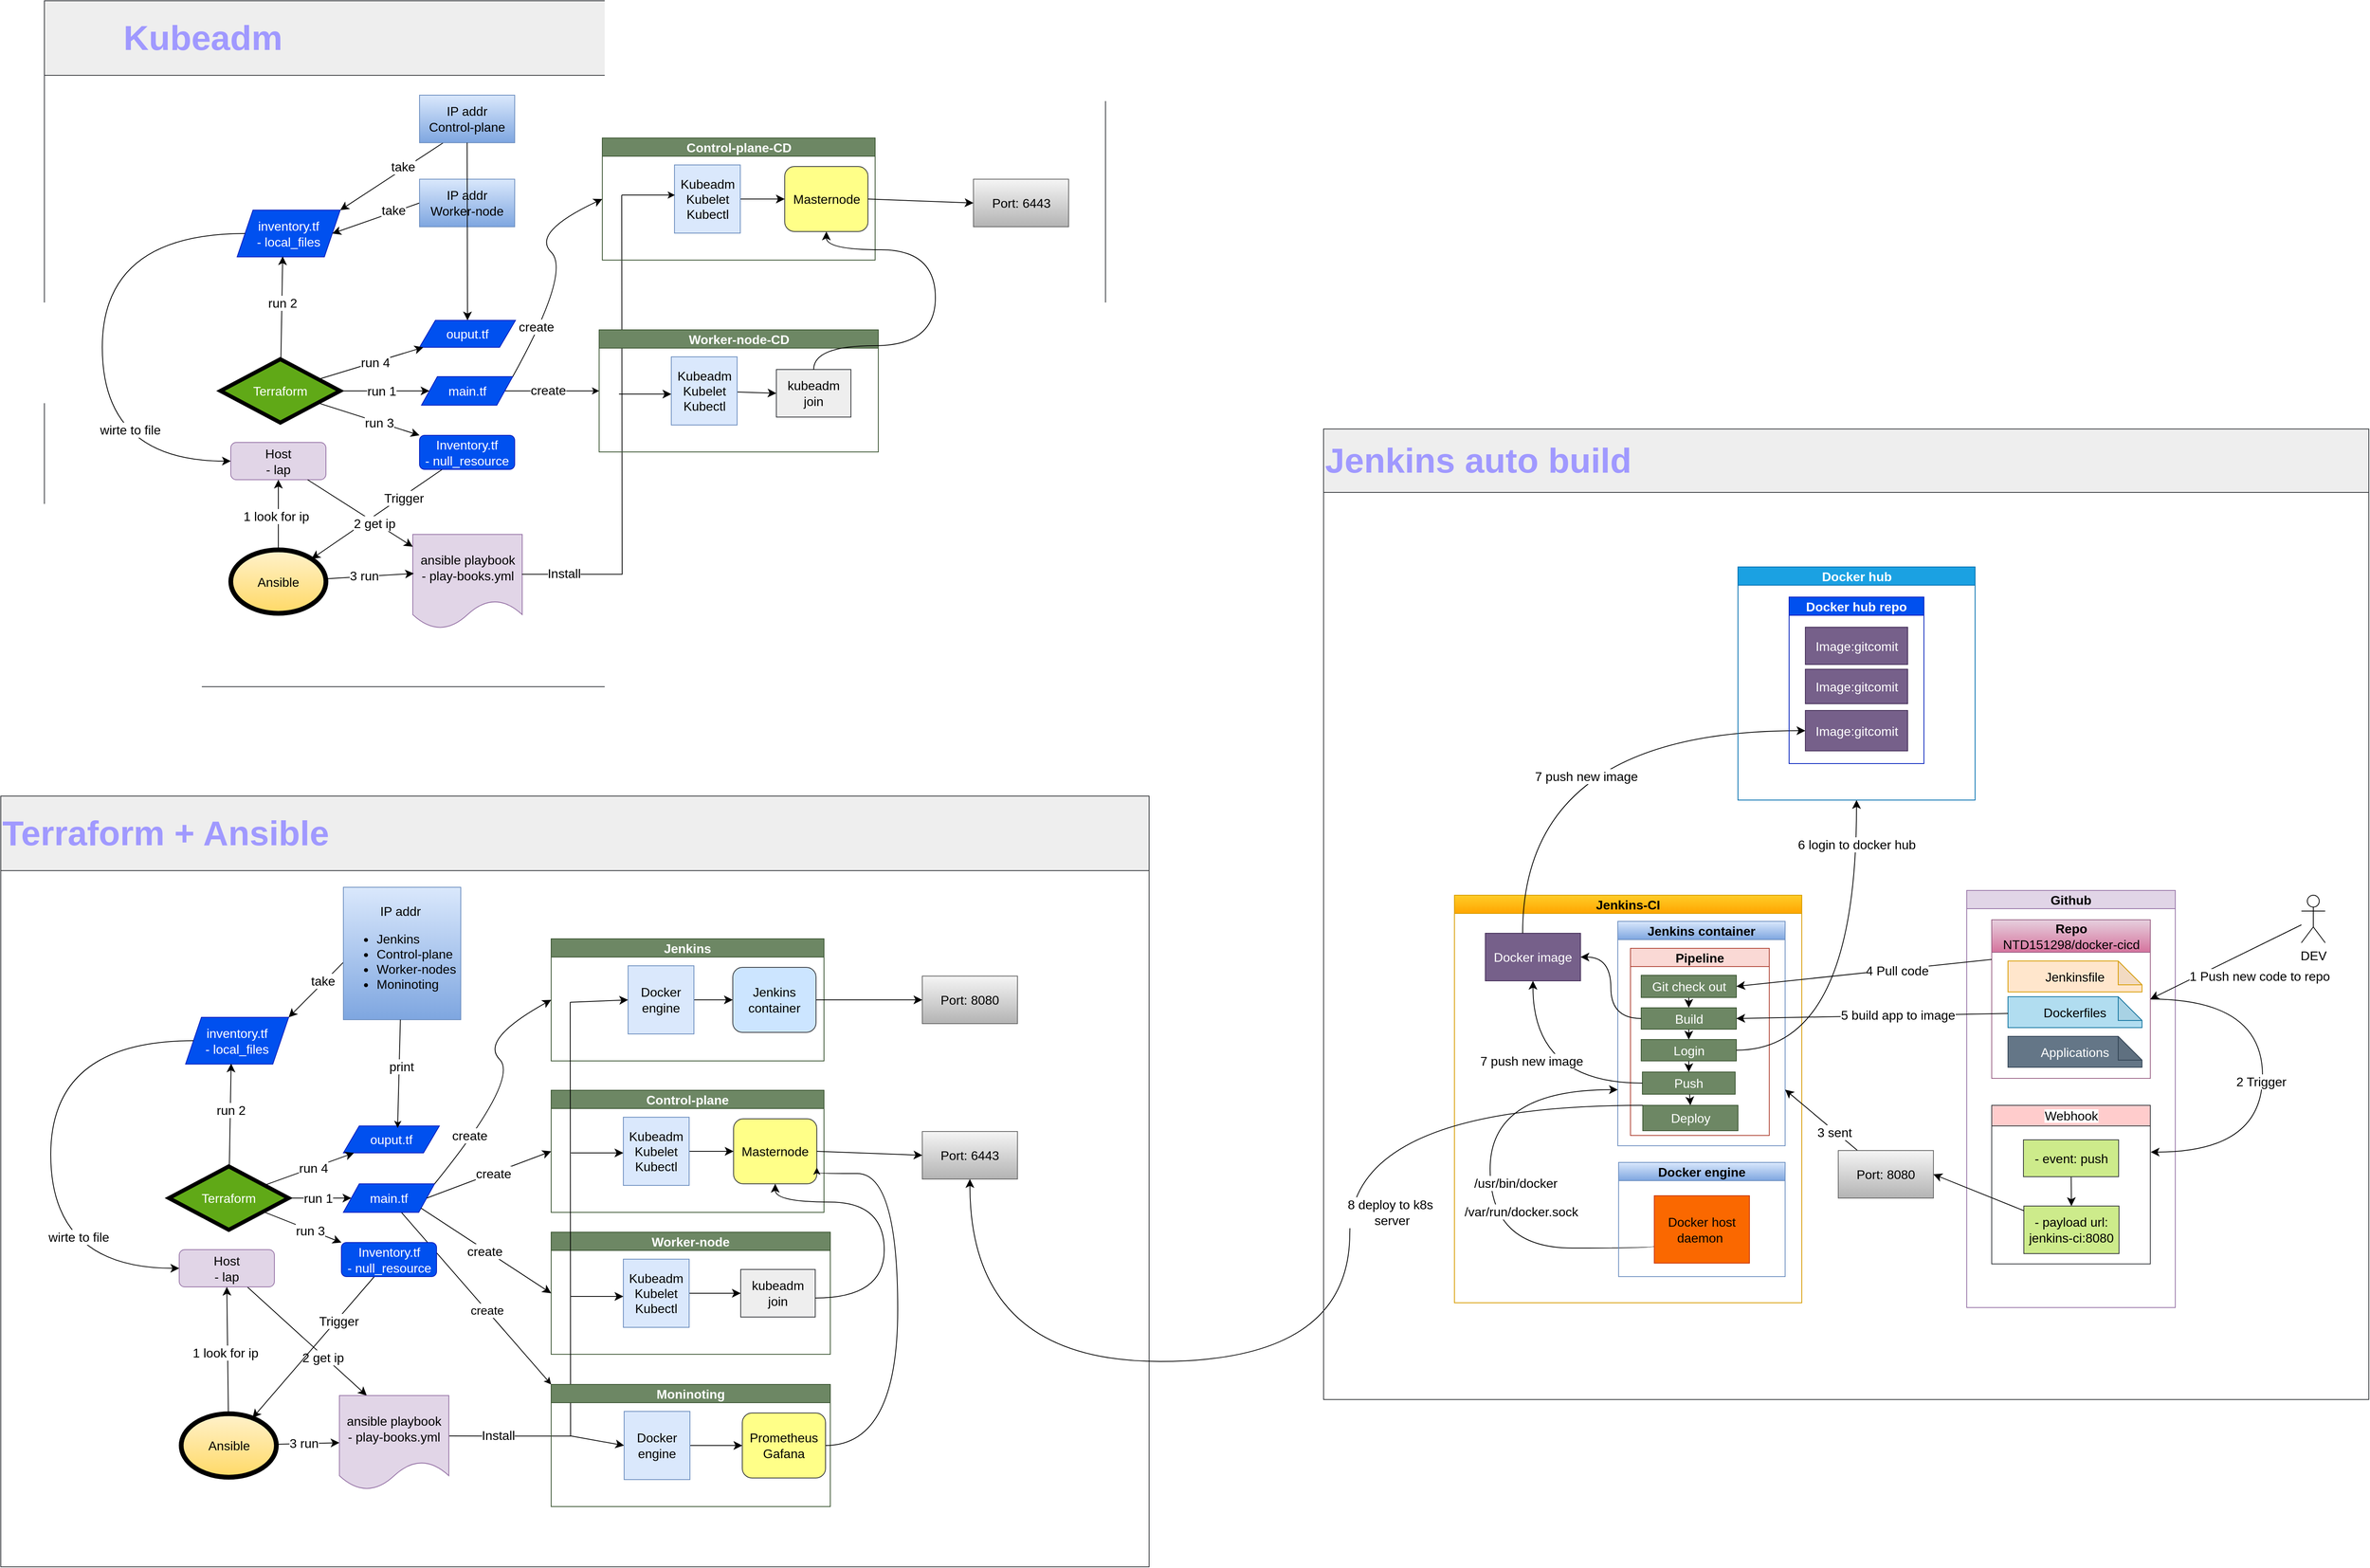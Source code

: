 <mxfile version="22.0.8" type="github">
  <diagram name="Page-1" id="xT8ze41-RCwNz_QJePFk">
    <mxGraphModel dx="3333" dy="4393" grid="0" gridSize="10" guides="1" tooltips="1" connect="1" arrows="1" fold="1" page="0" pageScale="1" pageWidth="850" pageHeight="1100" math="0" shadow="0">
      <root>
        <mxCell id="0" />
        <mxCell id="1" parent="0" />
        <mxCell id="2uOCHiN7XDiaNaDFMzxa-1" value="&lt;font color=&quot;#a099ff&quot; style=&quot;font-size: 44px;&quot;&gt;Terraform + Ansible&lt;/font&gt;" style="swimlane;whiteSpace=wrap;html=1;fontSize=16;startSize=94;align=left;fillColor=#eeeeee;strokeColor=#36393d;" parent="1" vertex="1">
          <mxGeometry x="-306" y="-1410" width="1448" height="972" as="geometry" />
        </mxCell>
        <mxCell id="2uOCHiN7XDiaNaDFMzxa-2" value="Terraform" style="rhombus;whiteSpace=wrap;html=1;fontSize=16;fillColor=#60a917;strokeColor=#000000;fontColor=#ffffff;strokeWidth=5;" parent="2uOCHiN7XDiaNaDFMzxa-1" vertex="1">
          <mxGeometry x="212" y="467" width="151" height="80" as="geometry" />
        </mxCell>
        <mxCell id="2uOCHiN7XDiaNaDFMzxa-3" value="Ansible" style="ellipse;whiteSpace=wrap;html=1;fontSize=16;fillColor=#fff2cc;strokeColor=#000000;gradientColor=#ffd966;strokeWidth=6;" parent="2uOCHiN7XDiaNaDFMzxa-1" vertex="1">
          <mxGeometry x="227.5" y="779" width="120" height="80" as="geometry" />
        </mxCell>
        <mxCell id="2uOCHiN7XDiaNaDFMzxa-4" style="rounded=0;orthogonalLoop=1;jettySize=auto;html=1;entryX=0;entryY=0;entryDx=0;entryDy=0;" parent="2uOCHiN7XDiaNaDFMzxa-1" source="2uOCHiN7XDiaNaDFMzxa-6" target="2uOCHiN7XDiaNaDFMzxa-61" edge="1">
          <mxGeometry relative="1" as="geometry" />
        </mxCell>
        <mxCell id="2uOCHiN7XDiaNaDFMzxa-5" value="&lt;font style=&quot;font-size: 15px;&quot;&gt;create&lt;/font&gt;" style="edgeLabel;html=1;align=center;verticalAlign=middle;resizable=0;points=[];" parent="2uOCHiN7XDiaNaDFMzxa-4" vertex="1" connectable="0">
          <mxGeometry x="0.136" y="1" relative="1" as="geometry">
            <mxPoint as="offset" />
          </mxGeometry>
        </mxCell>
        <mxCell id="2uOCHiN7XDiaNaDFMzxa-6" value="main.tf" style="shape=parallelogram;perimeter=parallelogramPerimeter;whiteSpace=wrap;html=1;fixedSize=1;fontSize=16;fillColor=#0050ef;fontColor=#ffffff;strokeColor=#001DBC;" parent="2uOCHiN7XDiaNaDFMzxa-1" vertex="1">
          <mxGeometry x="432" y="489" width="115" height="36" as="geometry" />
        </mxCell>
        <mxCell id="2uOCHiN7XDiaNaDFMzxa-7" value="r" style="edgeStyle=none;curved=1;rounded=0;orthogonalLoop=1;jettySize=auto;html=1;fontSize=12;startSize=8;endSize=8;" parent="2uOCHiN7XDiaNaDFMzxa-1" source="2uOCHiN7XDiaNaDFMzxa-2" target="2uOCHiN7XDiaNaDFMzxa-6" edge="1">
          <mxGeometry relative="1" as="geometry" />
        </mxCell>
        <mxCell id="2uOCHiN7XDiaNaDFMzxa-8" value="run 1" style="edgeLabel;html=1;align=center;verticalAlign=middle;resizable=0;points=[];fontSize=16;" parent="2uOCHiN7XDiaNaDFMzxa-7" vertex="1" connectable="0">
          <mxGeometry x="-0.102" relative="1" as="geometry">
            <mxPoint x="1" as="offset" />
          </mxGeometry>
        </mxCell>
        <mxCell id="2uOCHiN7XDiaNaDFMzxa-9" value="Jenkins" style="swimlane;whiteSpace=wrap;html=1;fontSize=16;fillColor=#6d8764;strokeColor=#3A5431;fontColor=#ffffff;" parent="2uOCHiN7XDiaNaDFMzxa-1" vertex="1">
          <mxGeometry x="694" y="180" width="344" height="154" as="geometry" />
        </mxCell>
        <mxCell id="2uOCHiN7XDiaNaDFMzxa-10" style="edgeStyle=none;curved=1;rounded=0;orthogonalLoop=1;jettySize=auto;html=1;entryX=0;entryY=0.5;entryDx=0;entryDy=0;fontSize=12;startSize=8;endSize=8;" parent="2uOCHiN7XDiaNaDFMzxa-9" source="2uOCHiN7XDiaNaDFMzxa-11" target="2uOCHiN7XDiaNaDFMzxa-12" edge="1">
          <mxGeometry relative="1" as="geometry" />
        </mxCell>
        <mxCell id="2uOCHiN7XDiaNaDFMzxa-11" value="Docker engine" style="rounded=0;whiteSpace=wrap;html=1;fontSize=16;fillColor=#dae8fc;strokeColor=#6c8ebf;" parent="2uOCHiN7XDiaNaDFMzxa-9" vertex="1">
          <mxGeometry x="97" y="34" width="83" height="86" as="geometry" />
        </mxCell>
        <mxCell id="2uOCHiN7XDiaNaDFMzxa-12" value="Jenkins container" style="rounded=1;whiteSpace=wrap;html=1;fontSize=16;fillColor=#cce5ff;strokeColor=#36393d;" parent="2uOCHiN7XDiaNaDFMzxa-9" vertex="1">
          <mxGeometry x="229" y="36" width="105" height="82" as="geometry" />
        </mxCell>
        <mxCell id="2uOCHiN7XDiaNaDFMzxa-13" value="" style="endArrow=classic;html=1;rounded=0;fontSize=12;startSize=8;endSize=8;curved=1;entryX=0;entryY=0.5;entryDx=0;entryDy=0;" parent="2uOCHiN7XDiaNaDFMzxa-9" target="2uOCHiN7XDiaNaDFMzxa-11" edge="1">
          <mxGeometry width="50" height="50" relative="1" as="geometry">
            <mxPoint x="24" y="80" as="sourcePoint" />
            <mxPoint x="74" y="15" as="targetPoint" />
          </mxGeometry>
        </mxCell>
        <mxCell id="2uOCHiN7XDiaNaDFMzxa-14" value="Port: 8080" style="rounded=0;whiteSpace=wrap;html=1;fontSize=16;fillColor=#f5f5f5;gradientColor=#b3b3b3;strokeColor=#666666;" parent="2uOCHiN7XDiaNaDFMzxa-1" vertex="1">
          <mxGeometry x="1162" y="227" width="120" height="60" as="geometry" />
        </mxCell>
        <mxCell id="2uOCHiN7XDiaNaDFMzxa-15" style="edgeStyle=none;curved=1;rounded=0;orthogonalLoop=1;jettySize=auto;html=1;fontSize=12;startSize=8;endSize=8;entryX=0;entryY=0.5;entryDx=0;entryDy=0;" parent="2uOCHiN7XDiaNaDFMzxa-1" source="2uOCHiN7XDiaNaDFMzxa-12" target="2uOCHiN7XDiaNaDFMzxa-14" edge="1">
          <mxGeometry relative="1" as="geometry">
            <mxPoint x="1062" y="364" as="targetPoint" />
          </mxGeometry>
        </mxCell>
        <mxCell id="2uOCHiN7XDiaNaDFMzxa-16" value="Control-plane" style="swimlane;whiteSpace=wrap;html=1;fontSize=16;fillColor=#6d8764;fontColor=#ffffff;strokeColor=#3A5431;" parent="2uOCHiN7XDiaNaDFMzxa-1" vertex="1">
          <mxGeometry x="694" y="371" width="344" height="154" as="geometry" />
        </mxCell>
        <mxCell id="2uOCHiN7XDiaNaDFMzxa-17" style="edgeStyle=none;curved=1;rounded=0;orthogonalLoop=1;jettySize=auto;html=1;entryX=0;entryY=0.5;entryDx=0;entryDy=0;fontSize=12;startSize=8;endSize=8;" parent="2uOCHiN7XDiaNaDFMzxa-16" source="2uOCHiN7XDiaNaDFMzxa-18" target="2uOCHiN7XDiaNaDFMzxa-19" edge="1">
          <mxGeometry relative="1" as="geometry" />
        </mxCell>
        <mxCell id="2uOCHiN7XDiaNaDFMzxa-18" value="Kubeadm&lt;br&gt;Kubelet&lt;br&gt;Kubectl" style="rounded=0;whiteSpace=wrap;html=1;fontSize=16;fillColor=#dae8fc;strokeColor=#6c8ebf;" parent="2uOCHiN7XDiaNaDFMzxa-16" vertex="1">
          <mxGeometry x="91" y="34" width="83" height="86" as="geometry" />
        </mxCell>
        <mxCell id="2uOCHiN7XDiaNaDFMzxa-19" value="Masternode" style="rounded=1;whiteSpace=wrap;html=1;fontSize=16;fillColor=#ffff88;strokeColor=#36393d;" parent="2uOCHiN7XDiaNaDFMzxa-16" vertex="1">
          <mxGeometry x="230" y="36" width="105" height="82" as="geometry" />
        </mxCell>
        <mxCell id="2uOCHiN7XDiaNaDFMzxa-20" value="" style="endArrow=classic;html=1;rounded=0;fontSize=12;startSize=8;endSize=8;curved=1;" parent="2uOCHiN7XDiaNaDFMzxa-16" edge="1">
          <mxGeometry width="50" height="50" relative="1" as="geometry">
            <mxPoint x="25" y="79" as="sourcePoint" />
            <mxPoint x="91" y="79" as="targetPoint" />
          </mxGeometry>
        </mxCell>
        <mxCell id="2uOCHiN7XDiaNaDFMzxa-21" style="edgeStyle=none;curved=1;rounded=0;orthogonalLoop=1;jettySize=auto;html=1;entryX=0;entryY=0.5;entryDx=0;entryDy=0;fontSize=12;startSize=8;endSize=8;exitX=1;exitY=0.5;exitDx=0;exitDy=0;" parent="2uOCHiN7XDiaNaDFMzxa-1" source="2uOCHiN7XDiaNaDFMzxa-6" target="2uOCHiN7XDiaNaDFMzxa-16" edge="1">
          <mxGeometry relative="1" as="geometry" />
        </mxCell>
        <mxCell id="2uOCHiN7XDiaNaDFMzxa-22" value="create" style="edgeLabel;html=1;align=center;verticalAlign=middle;resizable=0;points=[];fontSize=16;" parent="2uOCHiN7XDiaNaDFMzxa-21" vertex="1" connectable="0">
          <mxGeometry x="0.06" relative="1" as="geometry">
            <mxPoint as="offset" />
          </mxGeometry>
        </mxCell>
        <mxCell id="2uOCHiN7XDiaNaDFMzxa-23" value="" style="curved=1;endArrow=classic;html=1;rounded=0;fontSize=12;startSize=8;endSize=8;exitX=1;exitY=0;exitDx=0;exitDy=0;entryX=0;entryY=0.5;entryDx=0;entryDy=0;" parent="2uOCHiN7XDiaNaDFMzxa-1" source="2uOCHiN7XDiaNaDFMzxa-6" target="2uOCHiN7XDiaNaDFMzxa-9" edge="1">
          <mxGeometry width="50" height="50" relative="1" as="geometry">
            <mxPoint x="604" y="357" as="sourcePoint" />
            <mxPoint x="654" y="307" as="targetPoint" />
            <Array as="points">
              <mxPoint x="654" y="357" />
              <mxPoint x="604" y="307" />
            </Array>
          </mxGeometry>
        </mxCell>
        <mxCell id="2uOCHiN7XDiaNaDFMzxa-24" value="create" style="edgeLabel;html=1;align=center;verticalAlign=middle;resizable=0;points=[];fontSize=16;" parent="2uOCHiN7XDiaNaDFMzxa-23" vertex="1" connectable="0">
          <mxGeometry x="-0.562" y="5" relative="1" as="geometry">
            <mxPoint as="offset" />
          </mxGeometry>
        </mxCell>
        <mxCell id="2uOCHiN7XDiaNaDFMzxa-25" value="Worker-node" style="swimlane;whiteSpace=wrap;html=1;fontSize=16;fillColor=#6d8764;fontColor=#ffffff;strokeColor=#3A5431;" parent="2uOCHiN7XDiaNaDFMzxa-1" vertex="1">
          <mxGeometry x="694" y="550" width="352" height="154" as="geometry" />
        </mxCell>
        <mxCell id="2uOCHiN7XDiaNaDFMzxa-26" style="edgeStyle=none;curved=1;rounded=0;orthogonalLoop=1;jettySize=auto;html=1;entryX=0;entryY=0.5;entryDx=0;entryDy=0;fontSize=12;startSize=8;endSize=8;" parent="2uOCHiN7XDiaNaDFMzxa-25" source="2uOCHiN7XDiaNaDFMzxa-27" target="2uOCHiN7XDiaNaDFMzxa-28" edge="1">
          <mxGeometry relative="1" as="geometry">
            <mxPoint x="230" y="77.0" as="targetPoint" />
          </mxGeometry>
        </mxCell>
        <mxCell id="2uOCHiN7XDiaNaDFMzxa-27" value="Kubeadm&lt;br&gt;Kubelet&lt;br&gt;Kubectl" style="rounded=0;whiteSpace=wrap;html=1;fontSize=16;fillColor=#dae8fc;strokeColor=#6c8ebf;" parent="2uOCHiN7XDiaNaDFMzxa-25" vertex="1">
          <mxGeometry x="91" y="34" width="83" height="86" as="geometry" />
        </mxCell>
        <mxCell id="2uOCHiN7XDiaNaDFMzxa-28" value="kubeadm join" style="rounded=0;whiteSpace=wrap;html=1;fontSize=16;fillColor=#eeeeee;strokeColor=#36393d;" parent="2uOCHiN7XDiaNaDFMzxa-25" vertex="1">
          <mxGeometry x="239" y="47" width="94" height="60" as="geometry" />
        </mxCell>
        <mxCell id="2uOCHiN7XDiaNaDFMzxa-29" value="" style="endArrow=classic;html=1;rounded=0;fontSize=12;startSize=8;endSize=8;curved=1;" parent="2uOCHiN7XDiaNaDFMzxa-25" edge="1">
          <mxGeometry width="50" height="50" relative="1" as="geometry">
            <mxPoint x="25" y="81" as="sourcePoint" />
            <mxPoint x="91" y="81" as="targetPoint" />
          </mxGeometry>
        </mxCell>
        <mxCell id="2uOCHiN7XDiaNaDFMzxa-30" style="edgeStyle=none;curved=1;rounded=0;orthogonalLoop=1;jettySize=auto;html=1;exitX=1;exitY=1;exitDx=0;exitDy=0;entryX=0;entryY=0.5;entryDx=0;entryDy=0;fontSize=12;startSize=8;endSize=8;" parent="2uOCHiN7XDiaNaDFMzxa-1" source="2uOCHiN7XDiaNaDFMzxa-6" target="2uOCHiN7XDiaNaDFMzxa-25" edge="1">
          <mxGeometry relative="1" as="geometry" />
        </mxCell>
        <mxCell id="2uOCHiN7XDiaNaDFMzxa-31" value="create" style="edgeLabel;html=1;align=center;verticalAlign=middle;resizable=0;points=[];fontSize=16;" parent="2uOCHiN7XDiaNaDFMzxa-30" vertex="1" connectable="0">
          <mxGeometry x="-0.018" y="-1" relative="1" as="geometry">
            <mxPoint as="offset" />
          </mxGeometry>
        </mxCell>
        <mxCell id="2uOCHiN7XDiaNaDFMzxa-32" value="Port: 6443" style="rounded=0;whiteSpace=wrap;html=1;fontSize=16;fillColor=#f5f5f5;gradientColor=#b3b3b3;strokeColor=#666666;" parent="2uOCHiN7XDiaNaDFMzxa-1" vertex="1">
          <mxGeometry x="1162" y="423" width="120" height="60" as="geometry" />
        </mxCell>
        <mxCell id="2uOCHiN7XDiaNaDFMzxa-33" style="edgeStyle=none;curved=1;rounded=0;orthogonalLoop=1;jettySize=auto;html=1;fontSize=12;startSize=8;endSize=8;entryX=0;entryY=0.5;entryDx=0;entryDy=0;exitX=1;exitY=0.5;exitDx=0;exitDy=0;" parent="2uOCHiN7XDiaNaDFMzxa-1" source="2uOCHiN7XDiaNaDFMzxa-19" target="2uOCHiN7XDiaNaDFMzxa-32" edge="1">
          <mxGeometry relative="1" as="geometry">
            <mxPoint x="1062" y="560" as="targetPoint" />
            <mxPoint x="1044" y="453" as="sourcePoint" />
          </mxGeometry>
        </mxCell>
        <mxCell id="2uOCHiN7XDiaNaDFMzxa-34" style="edgeStyle=orthogonalEdgeStyle;rounded=0;orthogonalLoop=1;jettySize=auto;html=1;fontSize=12;startSize=8;endSize=8;curved=1;entryX=0.5;entryY=1;entryDx=0;entryDy=0;" parent="2uOCHiN7XDiaNaDFMzxa-1" source="2uOCHiN7XDiaNaDFMzxa-28" target="2uOCHiN7XDiaNaDFMzxa-19" edge="1">
          <mxGeometry relative="1" as="geometry">
            <mxPoint x="1113" y="512" as="targetPoint" />
            <Array as="points">
              <mxPoint x="1114" y="633" />
              <mxPoint x="1114" y="512" />
              <mxPoint x="976" y="512" />
            </Array>
          </mxGeometry>
        </mxCell>
        <mxCell id="2uOCHiN7XDiaNaDFMzxa-35" value="inventory.tf&lt;br&gt;- local_files" style="shape=parallelogram;perimeter=parallelogramPerimeter;whiteSpace=wrap;html=1;fixedSize=1;fontSize=16;fillColor=#0050ef;strokeColor=#001DBC;fontColor=#ffffff;" parent="2uOCHiN7XDiaNaDFMzxa-1" vertex="1">
          <mxGeometry x="233" y="279" width="130" height="59" as="geometry" />
        </mxCell>
        <mxCell id="2uOCHiN7XDiaNaDFMzxa-36" style="edgeStyle=none;curved=1;rounded=0;orthogonalLoop=1;jettySize=auto;html=1;entryX=0.442;entryY=0.989;entryDx=0;entryDy=0;entryPerimeter=0;fontSize=12;startSize=8;endSize=8;" parent="2uOCHiN7XDiaNaDFMzxa-1" source="2uOCHiN7XDiaNaDFMzxa-2" target="2uOCHiN7XDiaNaDFMzxa-35" edge="1">
          <mxGeometry relative="1" as="geometry" />
        </mxCell>
        <mxCell id="2uOCHiN7XDiaNaDFMzxa-37" value="run 2" style="edgeLabel;html=1;align=center;verticalAlign=middle;resizable=0;points=[];fontSize=16;" parent="2uOCHiN7XDiaNaDFMzxa-36" vertex="1" connectable="0">
          <mxGeometry x="0.106" relative="1" as="geometry">
            <mxPoint as="offset" />
          </mxGeometry>
        </mxCell>
        <mxCell id="2uOCHiN7XDiaNaDFMzxa-38" style="edgeStyle=none;curved=1;rounded=0;orthogonalLoop=1;jettySize=auto;html=1;entryX=1;entryY=0;entryDx=0;entryDy=0;fontSize=12;startSize=8;endSize=8;exitX=0.013;exitY=0.555;exitDx=0;exitDy=0;exitPerimeter=0;" parent="2uOCHiN7XDiaNaDFMzxa-1" source="2uOCHiN7XDiaNaDFMzxa-40" target="2uOCHiN7XDiaNaDFMzxa-35" edge="1">
          <mxGeometry relative="1" as="geometry" />
        </mxCell>
        <mxCell id="2uOCHiN7XDiaNaDFMzxa-39" value="take" style="edgeLabel;html=1;align=center;verticalAlign=middle;resizable=0;points=[];fontSize=16;" parent="2uOCHiN7XDiaNaDFMzxa-38" vertex="1" connectable="0">
          <mxGeometry x="-0.232" y="-2" relative="1" as="geometry">
            <mxPoint y="-1" as="offset" />
          </mxGeometry>
        </mxCell>
        <mxCell id="2uOCHiN7XDiaNaDFMzxa-40" value="&lt;div style=&quot;text-align: center;&quot;&gt;&lt;span style=&quot;background-color: initial;&quot;&gt;IP addr&lt;/span&gt;&lt;/div&gt;&lt;ul&gt;&lt;li&gt;&lt;span style=&quot;background-color: initial;&quot;&gt;Jenkins&lt;/span&gt;&lt;/li&gt;&lt;li&gt;&lt;span style=&quot;background-color: initial;&quot;&gt;Control-plane&lt;/span&gt;&lt;/li&gt;&lt;li&gt;&lt;span style=&quot;background-color: initial;&quot;&gt;Worker-nodes&lt;/span&gt;&lt;/li&gt;&lt;li&gt;&lt;span style=&quot;background-color: initial;&quot;&gt;Moninoting&lt;/span&gt;&lt;/li&gt;&lt;/ul&gt;" style="rounded=0;whiteSpace=wrap;html=1;fontSize=16;fillColor=#dae8fc;gradientColor=#7ea6e0;strokeColor=#6c8ebf;align=left;" parent="2uOCHiN7XDiaNaDFMzxa-1" vertex="1">
          <mxGeometry x="432" y="115" width="148" height="167" as="geometry" />
        </mxCell>
        <mxCell id="2uOCHiN7XDiaNaDFMzxa-41" style="edgeStyle=none;curved=1;rounded=0;orthogonalLoop=1;jettySize=auto;html=1;fontSize=12;startSize=8;endSize=8;entryX=0.25;entryY=0;entryDx=0;entryDy=0;" parent="2uOCHiN7XDiaNaDFMzxa-1" source="2uOCHiN7XDiaNaDFMzxa-43" target="2uOCHiN7XDiaNaDFMzxa-60" edge="1">
          <mxGeometry relative="1" as="geometry">
            <mxPoint x="458" y="702.731" as="targetPoint" />
          </mxGeometry>
        </mxCell>
        <mxCell id="2uOCHiN7XDiaNaDFMzxa-42" value="2 get ip" style="edgeLabel;html=1;align=center;verticalAlign=middle;resizable=0;points=[];fontSize=16;" parent="2uOCHiN7XDiaNaDFMzxa-41" vertex="1" connectable="0">
          <mxGeometry x="0.282" y="-2" relative="1" as="geometry">
            <mxPoint y="-1" as="offset" />
          </mxGeometry>
        </mxCell>
        <mxCell id="2uOCHiN7XDiaNaDFMzxa-43" value="Host&lt;br&gt;- lap" style="rounded=1;whiteSpace=wrap;html=1;fontSize=16;fillColor=#e1d5e7;strokeColor=#9673a6;" parent="2uOCHiN7XDiaNaDFMzxa-1" vertex="1">
          <mxGeometry x="225" y="572" width="120" height="47" as="geometry" />
        </mxCell>
        <mxCell id="2uOCHiN7XDiaNaDFMzxa-44" style="edgeStyle=none;curved=1;rounded=0;orthogonalLoop=1;jettySize=auto;html=1;entryX=0.5;entryY=1;entryDx=0;entryDy=0;fontSize=12;startSize=8;endSize=8;" parent="2uOCHiN7XDiaNaDFMzxa-1" source="2uOCHiN7XDiaNaDFMzxa-3" target="2uOCHiN7XDiaNaDFMzxa-43" edge="1">
          <mxGeometry relative="1" as="geometry" />
        </mxCell>
        <mxCell id="2uOCHiN7XDiaNaDFMzxa-45" value="1 look for ip" style="edgeLabel;html=1;align=center;verticalAlign=middle;resizable=0;points=[];fontSize=16;" parent="2uOCHiN7XDiaNaDFMzxa-44" vertex="1" connectable="0">
          <mxGeometry x="-0.031" y="3" relative="1" as="geometry">
            <mxPoint as="offset" />
          </mxGeometry>
        </mxCell>
        <mxCell id="2uOCHiN7XDiaNaDFMzxa-46" style="edgeStyle=orthogonalEdgeStyle;curved=1;rounded=0;orthogonalLoop=1;jettySize=auto;html=1;fontSize=12;startSize=8;endSize=8;entryX=0;entryY=0.5;entryDx=0;entryDy=0;" parent="2uOCHiN7XDiaNaDFMzxa-1" source="2uOCHiN7XDiaNaDFMzxa-35" target="2uOCHiN7XDiaNaDFMzxa-43" edge="1">
          <mxGeometry relative="1" as="geometry">
            <mxPoint x="63.238" y="569.524" as="targetPoint" />
            <Array as="points">
              <mxPoint x="63" y="308" />
              <mxPoint x="63" y="596" />
            </Array>
          </mxGeometry>
        </mxCell>
        <mxCell id="2uOCHiN7XDiaNaDFMzxa-47" value="wirte to file" style="edgeLabel;html=1;align=center;verticalAlign=middle;resizable=0;points=[];fontSize=16;" parent="2uOCHiN7XDiaNaDFMzxa-46" vertex="1" connectable="0">
          <mxGeometry x="0.36" y="35" relative="1" as="geometry">
            <mxPoint as="offset" />
          </mxGeometry>
        </mxCell>
        <mxCell id="2uOCHiN7XDiaNaDFMzxa-48" style="edgeStyle=none;curved=1;rounded=0;orthogonalLoop=1;jettySize=auto;html=1;fontSize=12;startSize=8;endSize=8;" parent="2uOCHiN7XDiaNaDFMzxa-1" source="2uOCHiN7XDiaNaDFMzxa-50" target="2uOCHiN7XDiaNaDFMzxa-3" edge="1">
          <mxGeometry relative="1" as="geometry" />
        </mxCell>
        <mxCell id="2uOCHiN7XDiaNaDFMzxa-49" value="Trigger" style="edgeLabel;html=1;align=center;verticalAlign=middle;resizable=0;points=[];fontSize=16;" parent="2uOCHiN7XDiaNaDFMzxa-48" vertex="1" connectable="0">
          <mxGeometry x="-0.385" y="1" relative="1" as="geometry">
            <mxPoint x="1" as="offset" />
          </mxGeometry>
        </mxCell>
        <mxCell id="2uOCHiN7XDiaNaDFMzxa-50" value="Inventory.tf&lt;br&gt;- null_resource" style="rounded=1;whiteSpace=wrap;html=1;fontSize=16;fillColor=#0050ef;fontColor=#ffffff;strokeColor=#001DBC;" parent="2uOCHiN7XDiaNaDFMzxa-1" vertex="1">
          <mxGeometry x="429.5" y="563" width="120" height="43" as="geometry" />
        </mxCell>
        <mxCell id="2uOCHiN7XDiaNaDFMzxa-51" style="edgeStyle=none;curved=1;rounded=0;orthogonalLoop=1;jettySize=auto;html=1;fontSize=12;startSize=8;endSize=8;entryX=0;entryY=0.5;entryDx=0;entryDy=0;" parent="2uOCHiN7XDiaNaDFMzxa-1" source="2uOCHiN7XDiaNaDFMzxa-3" target="2uOCHiN7XDiaNaDFMzxa-60" edge="1">
          <mxGeometry relative="1" as="geometry">
            <mxPoint x="459" y="735" as="targetPoint" />
          </mxGeometry>
        </mxCell>
        <mxCell id="2uOCHiN7XDiaNaDFMzxa-52" value="3 run" style="edgeLabel;html=1;align=center;verticalAlign=middle;resizable=0;points=[];fontSize=16;" parent="2uOCHiN7XDiaNaDFMzxa-51" vertex="1" connectable="0">
          <mxGeometry x="-0.134" y="1" relative="1" as="geometry">
            <mxPoint as="offset" />
          </mxGeometry>
        </mxCell>
        <mxCell id="2uOCHiN7XDiaNaDFMzxa-53" value="" style="endArrow=none;html=1;rounded=0;fontSize=12;exitX=1;exitY=0.429;exitDx=0;exitDy=0;exitPerimeter=0;edgeStyle=orthogonalEdgeStyle;" parent="2uOCHiN7XDiaNaDFMzxa-1" source="2uOCHiN7XDiaNaDFMzxa-60" edge="1">
          <mxGeometry width="50" height="50" relative="1" as="geometry">
            <mxPoint x="595.586" y="736.218" as="sourcePoint" />
            <mxPoint x="718" y="260" as="targetPoint" />
          </mxGeometry>
        </mxCell>
        <mxCell id="2uOCHiN7XDiaNaDFMzxa-54" value="Install" style="edgeLabel;html=1;align=center;verticalAlign=middle;resizable=0;points=[];fontSize=16;" parent="2uOCHiN7XDiaNaDFMzxa-53" vertex="1" connectable="0">
          <mxGeometry x="-0.825" y="1" relative="1" as="geometry">
            <mxPoint as="offset" />
          </mxGeometry>
        </mxCell>
        <mxCell id="2uOCHiN7XDiaNaDFMzxa-55" value="ouput.tf" style="shape=parallelogram;perimeter=parallelogramPerimeter;whiteSpace=wrap;html=1;fixedSize=1;fontSize=16;fillColor=#0050ef;fontColor=#ffffff;strokeColor=#001DBC;" parent="2uOCHiN7XDiaNaDFMzxa-1" vertex="1">
          <mxGeometry x="432" y="416" width="121" height="34" as="geometry" />
        </mxCell>
        <mxCell id="2uOCHiN7XDiaNaDFMzxa-56" style="edgeStyle=none;curved=1;rounded=0;orthogonalLoop=1;jettySize=auto;html=1;entryX=0;entryY=0;entryDx=0;entryDy=0;fontSize=12;startSize=8;endSize=8;" parent="2uOCHiN7XDiaNaDFMzxa-1" source="2uOCHiN7XDiaNaDFMzxa-2" target="2uOCHiN7XDiaNaDFMzxa-50" edge="1">
          <mxGeometry relative="1" as="geometry" />
        </mxCell>
        <mxCell id="2uOCHiN7XDiaNaDFMzxa-57" value="run 3" style="edgeLabel;html=1;align=center;verticalAlign=middle;resizable=0;points=[];fontSize=16;" parent="2uOCHiN7XDiaNaDFMzxa-56" vertex="1" connectable="0">
          <mxGeometry x="0.199" relative="1" as="geometry">
            <mxPoint as="offset" />
          </mxGeometry>
        </mxCell>
        <mxCell id="2uOCHiN7XDiaNaDFMzxa-58" style="edgeStyle=none;curved=1;rounded=0;orthogonalLoop=1;jettySize=auto;html=1;fontSize=12;startSize=8;endSize=8;" parent="2uOCHiN7XDiaNaDFMzxa-1" source="2uOCHiN7XDiaNaDFMzxa-2" target="2uOCHiN7XDiaNaDFMzxa-55" edge="1">
          <mxGeometry relative="1" as="geometry" />
        </mxCell>
        <mxCell id="2uOCHiN7XDiaNaDFMzxa-59" value="run 4" style="edgeLabel;html=1;align=center;verticalAlign=middle;resizable=0;points=[];fontSize=16;" parent="2uOCHiN7XDiaNaDFMzxa-58" vertex="1" connectable="0">
          <mxGeometry x="0.084" relative="1" as="geometry">
            <mxPoint as="offset" />
          </mxGeometry>
        </mxCell>
        <mxCell id="2uOCHiN7XDiaNaDFMzxa-60" value="ansible playbook&lt;br&gt;- play-books.yml" style="shape=document;whiteSpace=wrap;html=1;boundedLbl=1;fontSize=16;fillColor=#e1d5e7;strokeColor=#9673a6;" parent="2uOCHiN7XDiaNaDFMzxa-1" vertex="1">
          <mxGeometry x="427" y="756" width="138" height="119" as="geometry" />
        </mxCell>
        <mxCell id="2uOCHiN7XDiaNaDFMzxa-61" value="Moninoting" style="swimlane;whiteSpace=wrap;html=1;fontSize=16;fillColor=#6d8764;fontColor=#ffffff;strokeColor=#3A5431;" parent="2uOCHiN7XDiaNaDFMzxa-1" vertex="1">
          <mxGeometry x="694" y="742" width="352" height="154" as="geometry" />
        </mxCell>
        <mxCell id="2uOCHiN7XDiaNaDFMzxa-62" style="edgeStyle=none;curved=1;rounded=0;orthogonalLoop=1;jettySize=auto;html=1;entryX=0;entryY=0.5;entryDx=0;entryDy=0;fontSize=12;startSize=8;endSize=8;exitX=1;exitY=0.5;exitDx=0;exitDy=0;" parent="2uOCHiN7XDiaNaDFMzxa-61" source="2uOCHiN7XDiaNaDFMzxa-64" target="2uOCHiN7XDiaNaDFMzxa-65" edge="1">
          <mxGeometry relative="1" as="geometry">
            <mxPoint x="239" y="77" as="targetPoint" />
            <mxPoint x="174" y="77" as="sourcePoint" />
          </mxGeometry>
        </mxCell>
        <mxCell id="2uOCHiN7XDiaNaDFMzxa-63" value="" style="endArrow=classic;html=1;rounded=0;fontSize=12;startSize=8;endSize=8;curved=1;entryX=0;entryY=0.5;entryDx=0;entryDy=0;" parent="2uOCHiN7XDiaNaDFMzxa-61" target="2uOCHiN7XDiaNaDFMzxa-64" edge="1">
          <mxGeometry width="50" height="50" relative="1" as="geometry">
            <mxPoint x="25" y="65" as="sourcePoint" />
            <mxPoint x="91" y="81" as="targetPoint" />
          </mxGeometry>
        </mxCell>
        <mxCell id="2uOCHiN7XDiaNaDFMzxa-64" value="Docker engine" style="rounded=0;whiteSpace=wrap;html=1;fontSize=16;fillColor=#dae8fc;strokeColor=#6c8ebf;" parent="2uOCHiN7XDiaNaDFMzxa-61" vertex="1">
          <mxGeometry x="92" y="34" width="83" height="86" as="geometry" />
        </mxCell>
        <mxCell id="2uOCHiN7XDiaNaDFMzxa-65" value="Prometheus&lt;br&gt;Gafana" style="rounded=1;whiteSpace=wrap;html=1;fontSize=16;fillColor=#ffff88;strokeColor=#36393d;" parent="2uOCHiN7XDiaNaDFMzxa-61" vertex="1">
          <mxGeometry x="241" y="36" width="105" height="82" as="geometry" />
        </mxCell>
        <mxCell id="2uOCHiN7XDiaNaDFMzxa-66" style="rounded=0;orthogonalLoop=1;jettySize=auto;html=1;entryX=0.565;entryY=0.076;entryDx=0;entryDy=0;entryPerimeter=0;" parent="2uOCHiN7XDiaNaDFMzxa-1" source="2uOCHiN7XDiaNaDFMzxa-40" target="2uOCHiN7XDiaNaDFMzxa-55" edge="1">
          <mxGeometry relative="1" as="geometry" />
        </mxCell>
        <mxCell id="2uOCHiN7XDiaNaDFMzxa-67" value="&lt;font style=&quot;font-size: 16px;&quot;&gt;print&lt;/font&gt;" style="edgeLabel;html=1;align=center;verticalAlign=middle;resizable=0;points=[];" parent="2uOCHiN7XDiaNaDFMzxa-66" vertex="1" connectable="0">
          <mxGeometry x="-0.154" y="2" relative="1" as="geometry">
            <mxPoint y="1" as="offset" />
          </mxGeometry>
        </mxCell>
        <mxCell id="2uOCHiN7XDiaNaDFMzxa-68" style="edgeStyle=orthogonalEdgeStyle;rounded=0;orthogonalLoop=1;jettySize=auto;html=1;entryX=1;entryY=0.75;entryDx=0;entryDy=0;curved=1;" parent="2uOCHiN7XDiaNaDFMzxa-1" source="2uOCHiN7XDiaNaDFMzxa-65" target="2uOCHiN7XDiaNaDFMzxa-19" edge="1">
          <mxGeometry relative="1" as="geometry">
            <Array as="points">
              <mxPoint x="1131" y="819" />
              <mxPoint x="1131" y="476" />
              <mxPoint x="1029" y="476" />
            </Array>
          </mxGeometry>
        </mxCell>
        <mxCell id="2uOCHiN7XDiaNaDFMzxa-69" value="Github" style="swimlane;whiteSpace=wrap;html=1;fontSize=16;fillColor=#e1d5e7;strokeColor=#9673a6;" parent="1" vertex="1">
          <mxGeometry x="2173" y="-1291" width="263" height="526" as="geometry" />
        </mxCell>
        <mxCell id="2uOCHiN7XDiaNaDFMzxa-70" style="edgeStyle=orthogonalEdgeStyle;curved=1;rounded=0;orthogonalLoop=1;jettySize=auto;html=1;fontSize=12;startSize=8;endSize=8;" parent="2uOCHiN7XDiaNaDFMzxa-69" source="2uOCHiN7XDiaNaDFMzxa-72" edge="1">
          <mxGeometry relative="1" as="geometry">
            <mxPoint x="232" y="330" as="targetPoint" />
            <Array as="points">
              <mxPoint x="373" y="137" />
              <mxPoint x="373" y="330" />
              <mxPoint x="232" y="330" />
            </Array>
          </mxGeometry>
        </mxCell>
        <mxCell id="2uOCHiN7XDiaNaDFMzxa-71" value="2 Trigger" style="edgeLabel;html=1;align=center;verticalAlign=middle;resizable=0;points=[];fontSize=16;" parent="2uOCHiN7XDiaNaDFMzxa-70" vertex="1" connectable="0">
          <mxGeometry x="0.033" y="-2" relative="1" as="geometry">
            <mxPoint as="offset" />
          </mxGeometry>
        </mxCell>
        <mxCell id="2uOCHiN7XDiaNaDFMzxa-72" value="Repo&lt;br style=&quot;border-color: var(--border-color); font-weight: 400;&quot;&gt;&lt;span style=&quot;font-weight: 400;&quot;&gt;NTD151298/docker-cicd&lt;/span&gt;" style="swimlane;whiteSpace=wrap;html=1;fontSize=16;startSize=41;fillColor=#e6d0de;gradientColor=#d5739d;strokeColor=#996185;" parent="2uOCHiN7XDiaNaDFMzxa-69" vertex="1">
          <mxGeometry x="31.5" y="37" width="200" height="200" as="geometry" />
        </mxCell>
        <mxCell id="2uOCHiN7XDiaNaDFMzxa-73" value="Jenkinsfile" style="shape=note;whiteSpace=wrap;html=1;backgroundOutline=1;darkOpacity=0.05;fontSize=16;fillColor=#ffe6cc;strokeColor=#d79b00;" parent="2uOCHiN7XDiaNaDFMzxa-72" vertex="1">
          <mxGeometry x="20.5" y="52" width="169" height="39" as="geometry" />
        </mxCell>
        <mxCell id="2uOCHiN7XDiaNaDFMzxa-74" value="Dockerfiles" style="shape=note;whiteSpace=wrap;html=1;backgroundOutline=1;darkOpacity=0.05;fontSize=16;fillColor=#b1ddf0;strokeColor=#10739e;" parent="2uOCHiN7XDiaNaDFMzxa-72" vertex="1">
          <mxGeometry x="20.5" y="97" width="169" height="39" as="geometry" />
        </mxCell>
        <mxCell id="2uOCHiN7XDiaNaDFMzxa-75" value="Applications" style="shape=note;whiteSpace=wrap;html=1;backgroundOutline=1;darkOpacity=0.05;fontSize=16;fillColor=#647687;fontColor=#ffffff;strokeColor=#314354;" parent="2uOCHiN7XDiaNaDFMzxa-72" vertex="1">
          <mxGeometry x="20.5" y="147" width="169" height="39" as="geometry" />
        </mxCell>
        <mxCell id="2uOCHiN7XDiaNaDFMzxa-76" value="&lt;span style=&quot;color: rgb(0, 0, 0); font-family: Helvetica; font-size: 16px; font-style: normal; font-variant-ligatures: normal; font-variant-caps: normal; font-weight: 400; letter-spacing: normal; orphans: 2; text-align: center; text-indent: 0px; text-transform: none; widows: 2; word-spacing: 0px; -webkit-text-stroke-width: 0px; background-color: rgb(255, 255, 255); text-decoration-thickness: initial; text-decoration-style: initial; text-decoration-color: initial; float: none; display: inline !important;&quot;&gt;Webhook&lt;/span&gt;" style="swimlane;whiteSpace=wrap;html=1;fontSize=16;startSize=26;fillColor=#ffcccc;strokeColor=#36393d;" parent="2uOCHiN7XDiaNaDFMzxa-69" vertex="1">
          <mxGeometry x="31.5" y="271" width="200" height="200" as="geometry" />
        </mxCell>
        <mxCell id="2uOCHiN7XDiaNaDFMzxa-77" style="edgeStyle=none;curved=1;rounded=0;orthogonalLoop=1;jettySize=auto;html=1;entryX=0.5;entryY=0;entryDx=0;entryDy=0;fontSize=12;startSize=8;endSize=8;" parent="2uOCHiN7XDiaNaDFMzxa-76" source="2uOCHiN7XDiaNaDFMzxa-78" target="2uOCHiN7XDiaNaDFMzxa-79" edge="1">
          <mxGeometry relative="1" as="geometry" />
        </mxCell>
        <mxCell id="2uOCHiN7XDiaNaDFMzxa-78" value="- event: push&lt;br style=&quot;border-color: var(--border-color);&quot;&gt;" style="rounded=0;whiteSpace=wrap;html=1;fontSize=16;fillColor=#cdeb8b;strokeColor=#36393d;" parent="2uOCHiN7XDiaNaDFMzxa-76" vertex="1">
          <mxGeometry x="40" y="43.5" width="120" height="46.5" as="geometry" />
        </mxCell>
        <mxCell id="2uOCHiN7XDiaNaDFMzxa-79" value="- payload url:&lt;br style=&quot;border-color: var(--border-color);&quot;&gt;jenkins-ci:8080" style="rounded=0;whiteSpace=wrap;html=1;fontSize=16;fillColor=#cdeb8b;strokeColor=#36393d;" parent="2uOCHiN7XDiaNaDFMzxa-76" vertex="1">
          <mxGeometry x="40.5" y="127" width="120" height="60" as="geometry" />
        </mxCell>
        <mxCell id="2uOCHiN7XDiaNaDFMzxa-80" value="Jenkins-CI" style="swimlane;whiteSpace=wrap;html=1;fontSize=16;fillColor=#ffcd28;strokeColor=#d79b00;gradientColor=#ffa500;" parent="1" vertex="1">
          <mxGeometry x="1527" y="-1285" width="438" height="514" as="geometry" />
        </mxCell>
        <mxCell id="2uOCHiN7XDiaNaDFMzxa-81" value="Jenkins container" style="swimlane;whiteSpace=wrap;html=1;fontSize=16;fillColor=#dae8fc;gradientColor=#7ea6e0;strokeColor=#6c8ebf;" parent="2uOCHiN7XDiaNaDFMzxa-80" vertex="1">
          <mxGeometry x="206" y="33" width="211" height="283" as="geometry" />
        </mxCell>
        <mxCell id="2uOCHiN7XDiaNaDFMzxa-82" value="Pipeline" style="swimlane;whiteSpace=wrap;html=1;fontSize=16;fillColor=#fad9d5;strokeColor=#ae4132;" parent="2uOCHiN7XDiaNaDFMzxa-81" vertex="1">
          <mxGeometry x="16" y="34" width="175" height="236" as="geometry" />
        </mxCell>
        <mxCell id="2uOCHiN7XDiaNaDFMzxa-83" style="edgeStyle=none;curved=1;rounded=0;orthogonalLoop=1;jettySize=auto;html=1;entryX=0.5;entryY=0;entryDx=0;entryDy=0;fontSize=12;startSize=8;endSize=8;" parent="2uOCHiN7XDiaNaDFMzxa-82" source="2uOCHiN7XDiaNaDFMzxa-84" target="2uOCHiN7XDiaNaDFMzxa-86" edge="1">
          <mxGeometry relative="1" as="geometry" />
        </mxCell>
        <mxCell id="2uOCHiN7XDiaNaDFMzxa-84" value="Git check out" style="rounded=0;whiteSpace=wrap;html=1;fontSize=16;fillColor=#6d8764;fontColor=#ffffff;strokeColor=#3A5431;" parent="2uOCHiN7XDiaNaDFMzxa-82" vertex="1">
          <mxGeometry x="13.5" y="34" width="120" height="28" as="geometry" />
        </mxCell>
        <mxCell id="2uOCHiN7XDiaNaDFMzxa-85" style="edgeStyle=none;curved=1;rounded=0;orthogonalLoop=1;jettySize=auto;html=1;entryX=0.5;entryY=0;entryDx=0;entryDy=0;fontSize=12;startSize=8;endSize=8;" parent="2uOCHiN7XDiaNaDFMzxa-82" source="2uOCHiN7XDiaNaDFMzxa-86" target="2uOCHiN7XDiaNaDFMzxa-88" edge="1">
          <mxGeometry relative="1" as="geometry" />
        </mxCell>
        <mxCell id="2uOCHiN7XDiaNaDFMzxa-86" value="Build" style="rounded=0;whiteSpace=wrap;html=1;fontSize=16;fillColor=#6d8764;fontColor=#ffffff;strokeColor=#3A5431;" parent="2uOCHiN7XDiaNaDFMzxa-82" vertex="1">
          <mxGeometry x="13.5" y="75" width="120" height="27" as="geometry" />
        </mxCell>
        <mxCell id="2uOCHiN7XDiaNaDFMzxa-87" style="edgeStyle=none;curved=1;rounded=0;orthogonalLoop=1;jettySize=auto;html=1;entryX=0.5;entryY=0;entryDx=0;entryDy=0;fontSize=12;startSize=8;endSize=8;" parent="2uOCHiN7XDiaNaDFMzxa-82" source="2uOCHiN7XDiaNaDFMzxa-88" target="2uOCHiN7XDiaNaDFMzxa-90" edge="1">
          <mxGeometry relative="1" as="geometry" />
        </mxCell>
        <mxCell id="2uOCHiN7XDiaNaDFMzxa-88" value="Login" style="rounded=0;whiteSpace=wrap;html=1;fontSize=16;fillColor=#6d8764;fontColor=#ffffff;strokeColor=#3A5431;" parent="2uOCHiN7XDiaNaDFMzxa-82" vertex="1">
          <mxGeometry x="13.5" y="115" width="120" height="27" as="geometry" />
        </mxCell>
        <mxCell id="2uOCHiN7XDiaNaDFMzxa-89" style="edgeStyle=none;curved=1;rounded=0;orthogonalLoop=1;jettySize=auto;html=1;entryX=0.5;entryY=0;entryDx=0;entryDy=0;fontSize=12;startSize=8;endSize=8;" parent="2uOCHiN7XDiaNaDFMzxa-82" source="2uOCHiN7XDiaNaDFMzxa-90" target="2uOCHiN7XDiaNaDFMzxa-91" edge="1">
          <mxGeometry relative="1" as="geometry" />
        </mxCell>
        <mxCell id="2uOCHiN7XDiaNaDFMzxa-90" value="Push" style="rounded=0;whiteSpace=wrap;html=1;fontSize=16;fillColor=#6d8764;fontColor=#ffffff;strokeColor=#3A5431;" parent="2uOCHiN7XDiaNaDFMzxa-82" vertex="1">
          <mxGeometry x="15" y="156" width="117" height="28" as="geometry" />
        </mxCell>
        <mxCell id="2uOCHiN7XDiaNaDFMzxa-91" value="Deploy" style="rounded=0;whiteSpace=wrap;html=1;fontSize=16;fillColor=#6d8764;fontColor=#ffffff;strokeColor=#3A5431;" parent="2uOCHiN7XDiaNaDFMzxa-82" vertex="1">
          <mxGeometry x="15.5" y="198" width="120" height="32" as="geometry" />
        </mxCell>
        <mxCell id="2uOCHiN7XDiaNaDFMzxa-92" style="edgeStyle=orthogonalEdgeStyle;curved=1;rounded=0;orthogonalLoop=1;jettySize=auto;html=1;fontSize=12;startSize=8;endSize=8;entryX=0;entryY=0.75;entryDx=0;entryDy=0;exitX=0;exitY=0.75;exitDx=0;exitDy=0;" parent="2uOCHiN7XDiaNaDFMzxa-80" source="2uOCHiN7XDiaNaDFMzxa-96" target="2uOCHiN7XDiaNaDFMzxa-81" edge="1">
          <mxGeometry relative="1" as="geometry">
            <mxPoint x="109" y="240" as="targetPoint" />
            <Array as="points">
              <mxPoint x="252" y="445" />
              <mxPoint x="45" y="445" />
              <mxPoint x="45" y="245" />
            </Array>
          </mxGeometry>
        </mxCell>
        <mxCell id="2uOCHiN7XDiaNaDFMzxa-93" value="/usr/bin/docker" style="edgeLabel;html=1;align=center;verticalAlign=middle;resizable=0;points=[];fontSize=16;" parent="2uOCHiN7XDiaNaDFMzxa-92" vertex="1" connectable="0">
          <mxGeometry x="0.058" y="-2" relative="1" as="geometry">
            <mxPoint x="30" y="10" as="offset" />
          </mxGeometry>
        </mxCell>
        <mxCell id="2uOCHiN7XDiaNaDFMzxa-94" value="/var/run/docker.sock" style="edgeLabel;html=1;align=center;verticalAlign=middle;resizable=0;points=[];fontSize=16;rotation=0;" parent="2uOCHiN7XDiaNaDFMzxa-92" vertex="1" connectable="0">
          <mxGeometry x="-0.099" y="-2" relative="1" as="geometry">
            <mxPoint x="37" y="1" as="offset" />
          </mxGeometry>
        </mxCell>
        <mxCell id="2uOCHiN7XDiaNaDFMzxa-95" value="Docker engine" style="swimlane;whiteSpace=wrap;html=1;fontSize=16;fillColor=#dae8fc;gradientColor=#7ea6e0;strokeColor=#6c8ebf;" parent="2uOCHiN7XDiaNaDFMzxa-80" vertex="1">
          <mxGeometry x="207" y="337" width="210" height="144" as="geometry" />
        </mxCell>
        <mxCell id="2uOCHiN7XDiaNaDFMzxa-96" value="Docker host daemon&amp;nbsp;" style="rounded=0;whiteSpace=wrap;html=1;fontSize=16;fillColor=#fa6800;fontColor=#000000;strokeColor=#C73500;" parent="2uOCHiN7XDiaNaDFMzxa-95" vertex="1">
          <mxGeometry x="45" y="42" width="120" height="85" as="geometry" />
        </mxCell>
        <mxCell id="2uOCHiN7XDiaNaDFMzxa-97" value="Docker image" style="rounded=0;whiteSpace=wrap;html=1;fontSize=16;fillColor=#76608a;fontColor=#ffffff;strokeColor=#432D57;" parent="2uOCHiN7XDiaNaDFMzxa-80" vertex="1">
          <mxGeometry x="39" y="48" width="120" height="60" as="geometry" />
        </mxCell>
        <mxCell id="2uOCHiN7XDiaNaDFMzxa-98" style="edgeStyle=orthogonalEdgeStyle;curved=1;rounded=0;orthogonalLoop=1;jettySize=auto;html=1;entryX=1;entryY=0.5;entryDx=0;entryDy=0;fontSize=12;startSize=8;endSize=8;" parent="2uOCHiN7XDiaNaDFMzxa-80" source="2uOCHiN7XDiaNaDFMzxa-86" target="2uOCHiN7XDiaNaDFMzxa-97" edge="1">
          <mxGeometry relative="1" as="geometry" />
        </mxCell>
        <mxCell id="2uOCHiN7XDiaNaDFMzxa-99" style="edgeStyle=orthogonalEdgeStyle;curved=1;rounded=0;orthogonalLoop=1;jettySize=auto;html=1;fontSize=12;startSize=8;endSize=8;entryX=0.5;entryY=1;entryDx=0;entryDy=0;" parent="2uOCHiN7XDiaNaDFMzxa-80" source="2uOCHiN7XDiaNaDFMzxa-90" target="2uOCHiN7XDiaNaDFMzxa-97" edge="1">
          <mxGeometry relative="1" as="geometry">
            <mxPoint x="82.778" y="172.444" as="targetPoint" />
          </mxGeometry>
        </mxCell>
        <mxCell id="2uOCHiN7XDiaNaDFMzxa-100" value="7 push new image" style="edgeLabel;html=1;align=center;verticalAlign=middle;resizable=0;points=[];fontSize=16;" parent="2uOCHiN7XDiaNaDFMzxa-99" vertex="1" connectable="0">
          <mxGeometry x="-0.136" y="-29" relative="1" as="geometry">
            <mxPoint x="-25" y="1" as="offset" />
          </mxGeometry>
        </mxCell>
        <mxCell id="2uOCHiN7XDiaNaDFMzxa-101" style="edgeStyle=orthogonalEdgeStyle;curved=1;rounded=0;orthogonalLoop=1;jettySize=auto;html=1;fontSize=12;startSize=8;endSize=8;entryX=0.5;entryY=1;entryDx=0;entryDy=0;" parent="1" source="2uOCHiN7XDiaNaDFMzxa-88" target="2uOCHiN7XDiaNaDFMzxa-119" edge="1">
          <mxGeometry relative="1" as="geometry">
            <mxPoint x="2064" y="-1396" as="targetPoint" />
          </mxGeometry>
        </mxCell>
        <mxCell id="2uOCHiN7XDiaNaDFMzxa-102" value="6 login to docker hub" style="edgeLabel;html=1;align=center;verticalAlign=middle;resizable=0;points=[];fontSize=16;" parent="2uOCHiN7XDiaNaDFMzxa-101" vertex="1" connectable="0">
          <mxGeometry x="0.43" y="12" relative="1" as="geometry">
            <mxPoint x="12" y="-77" as="offset" />
          </mxGeometry>
        </mxCell>
        <mxCell id="2uOCHiN7XDiaNaDFMzxa-103" style="edgeStyle=orthogonalEdgeStyle;curved=1;rounded=0;orthogonalLoop=1;jettySize=auto;html=1;fontSize=12;startSize=8;endSize=8;entryX=0.5;entryY=1;entryDx=0;entryDy=0;" parent="1" source="2uOCHiN7XDiaNaDFMzxa-91" target="2uOCHiN7XDiaNaDFMzxa-32" edge="1">
          <mxGeometry relative="1" as="geometry">
            <mxPoint x="1365" y="-721" as="targetPoint" />
            <Array as="points">
              <mxPoint x="1395" y="-1020" />
              <mxPoint x="1395" y="-697" />
              <mxPoint x="916" y="-697" />
            </Array>
          </mxGeometry>
        </mxCell>
        <mxCell id="2uOCHiN7XDiaNaDFMzxa-104" value="8 deploy to k8s&amp;nbsp;&lt;br&gt;server" style="edgeLabel;html=1;align=center;verticalAlign=middle;resizable=0;points=[];fontSize=16;" parent="2uOCHiN7XDiaNaDFMzxa-103" vertex="1" connectable="0">
          <mxGeometry x="-0.279" y="53" relative="1" as="geometry">
            <mxPoint y="-1" as="offset" />
          </mxGeometry>
        </mxCell>
        <mxCell id="2uOCHiN7XDiaNaDFMzxa-105" style="edgeStyle=none;curved=1;rounded=0;orthogonalLoop=1;jettySize=auto;html=1;entryX=1;entryY=0.5;entryDx=0;entryDy=0;fontSize=12;startSize=8;endSize=8;" parent="1" source="2uOCHiN7XDiaNaDFMzxa-74" target="2uOCHiN7XDiaNaDFMzxa-86" edge="1">
          <mxGeometry relative="1" as="geometry" />
        </mxCell>
        <mxCell id="2uOCHiN7XDiaNaDFMzxa-106" value="5 build app to image" style="edgeLabel;html=1;align=center;verticalAlign=middle;resizable=0;points=[];fontSize=16;" parent="2uOCHiN7XDiaNaDFMzxa-105" vertex="1" connectable="0">
          <mxGeometry x="-0.076" relative="1" as="geometry">
            <mxPoint x="19" y="-1" as="offset" />
          </mxGeometry>
        </mxCell>
        <mxCell id="2uOCHiN7XDiaNaDFMzxa-107" style="edgeStyle=orthogonalEdgeStyle;curved=1;rounded=0;orthogonalLoop=1;jettySize=auto;html=1;entryX=0;entryY=0.5;entryDx=0;entryDy=0;fontSize=12;startSize=8;endSize=8;" parent="1" source="2uOCHiN7XDiaNaDFMzxa-97" target="2uOCHiN7XDiaNaDFMzxa-121" edge="1">
          <mxGeometry relative="1" as="geometry">
            <Array as="points">
              <mxPoint x="1613" y="-1493" />
            </Array>
          </mxGeometry>
        </mxCell>
        <mxCell id="2uOCHiN7XDiaNaDFMzxa-108" value="7 push new image" style="edgeLabel;html=1;align=center;verticalAlign=middle;resizable=0;points=[];fontSize=16;" parent="2uOCHiN7XDiaNaDFMzxa-107" vertex="1" connectable="0">
          <mxGeometry x="0.094" y="-57" relative="1" as="geometry">
            <mxPoint as="offset" />
          </mxGeometry>
        </mxCell>
        <mxCell id="2uOCHiN7XDiaNaDFMzxa-109" style="edgeStyle=none;curved=1;rounded=0;orthogonalLoop=1;jettySize=auto;html=1;entryX=1;entryY=0.5;entryDx=0;entryDy=0;fontSize=12;startSize=8;endSize=8;exitX=0;exitY=0.25;exitDx=0;exitDy=0;" parent="1" source="2uOCHiN7XDiaNaDFMzxa-72" target="2uOCHiN7XDiaNaDFMzxa-84" edge="1">
          <mxGeometry relative="1" as="geometry" />
        </mxCell>
        <mxCell id="2uOCHiN7XDiaNaDFMzxa-110" value="4 Pull code" style="edgeLabel;html=1;align=center;verticalAlign=middle;resizable=0;points=[];fontSize=16;" parent="2uOCHiN7XDiaNaDFMzxa-109" vertex="1" connectable="0">
          <mxGeometry x="-0.254" y="1" relative="1" as="geometry">
            <mxPoint as="offset" />
          </mxGeometry>
        </mxCell>
        <mxCell id="2uOCHiN7XDiaNaDFMzxa-111" style="edgeStyle=none;curved=1;rounded=0;orthogonalLoop=1;jettySize=auto;html=1;entryX=1;entryY=0.5;entryDx=0;entryDy=0;fontSize=12;startSize=8;endSize=8;" parent="1" source="2uOCHiN7XDiaNaDFMzxa-113" target="2uOCHiN7XDiaNaDFMzxa-72" edge="1">
          <mxGeometry relative="1" as="geometry" />
        </mxCell>
        <mxCell id="2uOCHiN7XDiaNaDFMzxa-112" value="1 Push new code to repo" style="edgeLabel;html=1;align=center;verticalAlign=middle;resizable=0;points=[];fontSize=16;" parent="2uOCHiN7XDiaNaDFMzxa-111" vertex="1" connectable="0">
          <mxGeometry x="0.168" y="-2" relative="1" as="geometry">
            <mxPoint x="59" y="11" as="offset" />
          </mxGeometry>
        </mxCell>
        <mxCell id="2uOCHiN7XDiaNaDFMzxa-113" value="DEV" style="shape=umlActor;verticalLabelPosition=bottom;verticalAlign=top;html=1;outlineConnect=0;fontSize=16;" parent="1" vertex="1">
          <mxGeometry x="2595" y="-1285" width="30" height="60" as="geometry" />
        </mxCell>
        <mxCell id="2uOCHiN7XDiaNaDFMzxa-114" style="edgeStyle=none;curved=1;rounded=0;orthogonalLoop=1;jettySize=auto;html=1;entryX=1;entryY=0.75;entryDx=0;entryDy=0;fontSize=12;startSize=8;endSize=8;" parent="1" source="2uOCHiN7XDiaNaDFMzxa-116" target="2uOCHiN7XDiaNaDFMzxa-81" edge="1">
          <mxGeometry relative="1" as="geometry" />
        </mxCell>
        <mxCell id="2uOCHiN7XDiaNaDFMzxa-115" value="3 sent" style="edgeLabel;html=1;align=center;verticalAlign=middle;resizable=0;points=[];fontSize=16;" parent="2uOCHiN7XDiaNaDFMzxa-114" vertex="1" connectable="0">
          <mxGeometry x="-0.36" y="2" relative="1" as="geometry">
            <mxPoint x="1" as="offset" />
          </mxGeometry>
        </mxCell>
        <mxCell id="2uOCHiN7XDiaNaDFMzxa-116" value="Port: 8080" style="rounded=0;whiteSpace=wrap;html=1;fontSize=16;fillColor=#f5f5f5;strokeColor=#666666;gradientColor=#b3b3b3;" parent="1" vertex="1">
          <mxGeometry x="2011" y="-963" width="120" height="60" as="geometry" />
        </mxCell>
        <mxCell id="2uOCHiN7XDiaNaDFMzxa-117" style="edgeStyle=none;curved=1;rounded=0;orthogonalLoop=1;jettySize=auto;html=1;entryX=1;entryY=0.5;entryDx=0;entryDy=0;fontSize=12;startSize=8;endSize=8;" parent="1" source="2uOCHiN7XDiaNaDFMzxa-79" target="2uOCHiN7XDiaNaDFMzxa-116" edge="1">
          <mxGeometry relative="1" as="geometry" />
        </mxCell>
        <mxCell id="2uOCHiN7XDiaNaDFMzxa-118" value="&lt;font color=&quot;#a099ff&quot; style=&quot;font-size: 44px;&quot;&gt;Jenkins auto build&lt;/font&gt;" style="swimlane;whiteSpace=wrap;html=1;fontSize=16;startSize=80;align=left;fillColor=#eeeeee;strokeColor=#36393d;" parent="1" vertex="1">
          <mxGeometry x="1362" y="-1873" width="1318" height="1224" as="geometry" />
        </mxCell>
        <mxCell id="2uOCHiN7XDiaNaDFMzxa-119" value="Docker hub" style="swimlane;whiteSpace=wrap;html=1;fontSize=16;fillColor=#1ba1e2;fontColor=#ffffff;strokeColor=#006EAF;" parent="2uOCHiN7XDiaNaDFMzxa-118" vertex="1">
          <mxGeometry x="522.5" y="174" width="299" height="294" as="geometry" />
        </mxCell>
        <mxCell id="2uOCHiN7XDiaNaDFMzxa-120" value="Docker hub repo" style="swimlane;whiteSpace=wrap;html=1;fontSize=16;fillColor=#0050ef;fontColor=#ffffff;strokeColor=#001DBC;" parent="2uOCHiN7XDiaNaDFMzxa-119" vertex="1">
          <mxGeometry x="64.5" y="38" width="170" height="210" as="geometry" />
        </mxCell>
        <mxCell id="2uOCHiN7XDiaNaDFMzxa-121" value="Image:gitcomit" style="whiteSpace=wrap;html=1;fontSize=16;fillColor=#76608a;fontColor=#ffffff;strokeColor=#432D57;" parent="2uOCHiN7XDiaNaDFMzxa-120" vertex="1">
          <mxGeometry x="20.5" y="143" width="129" height="51" as="geometry" />
        </mxCell>
        <mxCell id="2uOCHiN7XDiaNaDFMzxa-122" value="Image:gitcomit" style="whiteSpace=wrap;html=1;fontSize=16;fillColor=#76608a;fontColor=#ffffff;strokeColor=#432D57;" parent="2uOCHiN7XDiaNaDFMzxa-120" vertex="1">
          <mxGeometry x="20.5" y="91" width="129" height="43.5" as="geometry" />
        </mxCell>
        <mxCell id="2uOCHiN7XDiaNaDFMzxa-123" value="Image:gitcomit" style="whiteSpace=wrap;html=1;fontSize=16;fillColor=#76608a;fontColor=#ffffff;strokeColor=#432D57;" parent="2uOCHiN7XDiaNaDFMzxa-120" vertex="1">
          <mxGeometry x="20.5" y="38" width="129" height="47" as="geometry" />
        </mxCell>
        <mxCell id="TF5ptHAn2pSbNup4-xXz-1" value="&lt;font color=&quot;#a099ff&quot; style=&quot;font-size: 44px;&quot;&gt;&amp;nbsp; &amp;nbsp;&lt;span style=&quot;white-space: pre;&quot;&gt;&#x9;&lt;/span&gt;Kubeadm&lt;/font&gt;" style="swimlane;whiteSpace=wrap;html=1;fontSize=16;startSize=94;align=left;fillColor=#eeeeee;strokeColor=#36393d;" vertex="1" parent="1">
          <mxGeometry x="-251" y="-2413" width="1338" height="865" as="geometry" />
        </mxCell>
        <mxCell id="TF5ptHAn2pSbNup4-xXz-2" value="Terraform" style="rhombus;whiteSpace=wrap;html=1;fontSize=16;fillColor=#60a917;strokeColor=#000000;fontColor=#ffffff;strokeWidth=5;" vertex="1" parent="TF5ptHAn2pSbNup4-xXz-1">
          <mxGeometry x="222" y="452" width="151" height="80" as="geometry" />
        </mxCell>
        <mxCell id="TF5ptHAn2pSbNup4-xXz-3" value="Ansible" style="ellipse;whiteSpace=wrap;html=1;fontSize=16;fillColor=#fff2cc;strokeColor=#000000;gradientColor=#ffd966;strokeWidth=6;" vertex="1" parent="TF5ptHAn2pSbNup4-xXz-1">
          <mxGeometry x="235" y="692.5" width="120" height="80" as="geometry" />
        </mxCell>
        <mxCell id="TF5ptHAn2pSbNup4-xXz-52" style="rounded=0;orthogonalLoop=1;jettySize=auto;html=1;entryX=0;entryY=0.5;entryDx=0;entryDy=0;" edge="1" parent="TF5ptHAn2pSbNup4-xXz-1" source="TF5ptHAn2pSbNup4-xXz-4" target="TF5ptHAn2pSbNup4-xXz-42">
          <mxGeometry relative="1" as="geometry" />
        </mxCell>
        <mxCell id="TF5ptHAn2pSbNup4-xXz-53" value="&lt;font style=&quot;font-size: 16px;&quot;&gt;create&lt;/font&gt;" style="edgeLabel;html=1;align=center;verticalAlign=middle;resizable=0;points=[];" vertex="1" connectable="0" parent="TF5ptHAn2pSbNup4-xXz-52">
          <mxGeometry x="-0.096" y="2" relative="1" as="geometry">
            <mxPoint y="1" as="offset" />
          </mxGeometry>
        </mxCell>
        <mxCell id="TF5ptHAn2pSbNup4-xXz-4" value="main.tf" style="shape=parallelogram;perimeter=parallelogramPerimeter;whiteSpace=wrap;html=1;fixedSize=1;fontSize=16;fillColor=#0050ef;fontColor=#ffffff;strokeColor=#001DBC;" vertex="1" parent="TF5ptHAn2pSbNup4-xXz-1">
          <mxGeometry x="475.5" y="474" width="115" height="36" as="geometry" />
        </mxCell>
        <mxCell id="TF5ptHAn2pSbNup4-xXz-5" value="r" style="edgeStyle=none;curved=1;rounded=0;orthogonalLoop=1;jettySize=auto;html=1;fontSize=12;startSize=8;endSize=8;" edge="1" parent="TF5ptHAn2pSbNup4-xXz-1" source="TF5ptHAn2pSbNup4-xXz-2" target="TF5ptHAn2pSbNup4-xXz-4">
          <mxGeometry relative="1" as="geometry" />
        </mxCell>
        <mxCell id="TF5ptHAn2pSbNup4-xXz-6" value="run 1" style="edgeLabel;html=1;align=center;verticalAlign=middle;resizable=0;points=[];fontSize=16;" vertex="1" connectable="0" parent="TF5ptHAn2pSbNup4-xXz-5">
          <mxGeometry x="-0.102" relative="1" as="geometry">
            <mxPoint x="1" as="offset" />
          </mxGeometry>
        </mxCell>
        <mxCell id="TF5ptHAn2pSbNup4-xXz-7" value="" style="curved=1;endArrow=classic;html=1;rounded=0;fontSize=12;startSize=8;endSize=8;exitX=1;exitY=0;exitDx=0;exitDy=0;entryX=0;entryY=0.5;entryDx=0;entryDy=0;" edge="1" parent="TF5ptHAn2pSbNup4-xXz-1" source="TF5ptHAn2pSbNup4-xXz-4" target="TF5ptHAn2pSbNup4-xXz-37">
          <mxGeometry width="50" height="50" relative="1" as="geometry">
            <mxPoint x="614" y="342" as="sourcePoint" />
            <mxPoint x="704" y="242" as="targetPoint" />
            <Array as="points">
              <mxPoint x="664" y="342" />
              <mxPoint x="614" y="292" />
            </Array>
          </mxGeometry>
        </mxCell>
        <mxCell id="TF5ptHAn2pSbNup4-xXz-8" value="create" style="edgeLabel;html=1;align=center;verticalAlign=middle;resizable=0;points=[];fontSize=16;" vertex="1" connectable="0" parent="TF5ptHAn2pSbNup4-xXz-7">
          <mxGeometry x="-0.562" y="5" relative="1" as="geometry">
            <mxPoint as="offset" />
          </mxGeometry>
        </mxCell>
        <mxCell id="TF5ptHAn2pSbNup4-xXz-9" value="inventory.tf&lt;br&gt;- local_files" style="shape=parallelogram;perimeter=parallelogramPerimeter;whiteSpace=wrap;html=1;fixedSize=1;fontSize=16;fillColor=#0050ef;strokeColor=#001DBC;fontColor=#ffffff;" vertex="1" parent="TF5ptHAn2pSbNup4-xXz-1">
          <mxGeometry x="243" y="264" width="130" height="59" as="geometry" />
        </mxCell>
        <mxCell id="TF5ptHAn2pSbNup4-xXz-10" style="edgeStyle=none;curved=1;rounded=0;orthogonalLoop=1;jettySize=auto;html=1;entryX=0.442;entryY=0.989;entryDx=0;entryDy=0;entryPerimeter=0;fontSize=12;startSize=8;endSize=8;" edge="1" parent="TF5ptHAn2pSbNup4-xXz-1" source="TF5ptHAn2pSbNup4-xXz-2" target="TF5ptHAn2pSbNup4-xXz-9">
          <mxGeometry relative="1" as="geometry" />
        </mxCell>
        <mxCell id="TF5ptHAn2pSbNup4-xXz-11" value="run 2" style="edgeLabel;html=1;align=center;verticalAlign=middle;resizable=0;points=[];fontSize=16;" vertex="1" connectable="0" parent="TF5ptHAn2pSbNup4-xXz-10">
          <mxGeometry x="0.106" relative="1" as="geometry">
            <mxPoint as="offset" />
          </mxGeometry>
        </mxCell>
        <mxCell id="TF5ptHAn2pSbNup4-xXz-12" style="edgeStyle=none;curved=1;rounded=0;orthogonalLoop=1;jettySize=auto;html=1;entryX=1;entryY=0;entryDx=0;entryDy=0;fontSize=12;startSize=8;endSize=8;exitX=0.25;exitY=1;exitDx=0;exitDy=0;" edge="1" parent="TF5ptHAn2pSbNup4-xXz-1" source="TF5ptHAn2pSbNup4-xXz-14" target="TF5ptHAn2pSbNup4-xXz-9">
          <mxGeometry relative="1" as="geometry" />
        </mxCell>
        <mxCell id="TF5ptHAn2pSbNup4-xXz-13" value="take" style="edgeLabel;html=1;align=center;verticalAlign=middle;resizable=0;points=[];fontSize=16;" vertex="1" connectable="0" parent="TF5ptHAn2pSbNup4-xXz-12">
          <mxGeometry x="-0.232" y="-2" relative="1" as="geometry">
            <mxPoint y="-1" as="offset" />
          </mxGeometry>
        </mxCell>
        <mxCell id="TF5ptHAn2pSbNup4-xXz-14" value="IP addr &lt;br&gt;Control-plane" style="rounded=0;whiteSpace=wrap;html=1;fontSize=16;fillColor=#dae8fc;gradientColor=#7ea6e0;strokeColor=#6c8ebf;" vertex="1" parent="TF5ptHAn2pSbNup4-xXz-1">
          <mxGeometry x="473" y="119" width="120" height="60" as="geometry" />
        </mxCell>
        <mxCell id="TF5ptHAn2pSbNup4-xXz-15" style="edgeStyle=none;curved=1;rounded=0;orthogonalLoop=1;jettySize=auto;html=1;entryX=1;entryY=0.5;entryDx=0;entryDy=0;fontSize=12;startSize=8;endSize=8;exitX=0;exitY=0.5;exitDx=0;exitDy=0;" edge="1" parent="TF5ptHAn2pSbNup4-xXz-1" source="TF5ptHAn2pSbNup4-xXz-50" target="TF5ptHAn2pSbNup4-xXz-9">
          <mxGeometry relative="1" as="geometry">
            <mxPoint x="468" y="269" as="sourcePoint" />
          </mxGeometry>
        </mxCell>
        <mxCell id="TF5ptHAn2pSbNup4-xXz-16" value="take" style="edgeLabel;html=1;align=center;verticalAlign=middle;resizable=0;points=[];fontSize=16;" vertex="1" connectable="0" parent="TF5ptHAn2pSbNup4-xXz-15">
          <mxGeometry x="-0.404" y="-3" relative="1" as="geometry">
            <mxPoint as="offset" />
          </mxGeometry>
        </mxCell>
        <mxCell id="TF5ptHAn2pSbNup4-xXz-17" value="Host&lt;br&gt;- lap" style="rounded=1;whiteSpace=wrap;html=1;fontSize=16;fillColor=#e1d5e7;strokeColor=#9673a6;" vertex="1" parent="TF5ptHAn2pSbNup4-xXz-1">
          <mxGeometry x="235" y="557" width="120" height="47" as="geometry" />
        </mxCell>
        <mxCell id="TF5ptHAn2pSbNup4-xXz-18" style="edgeStyle=none;curved=1;rounded=0;orthogonalLoop=1;jettySize=auto;html=1;entryX=0.5;entryY=1;entryDx=0;entryDy=0;fontSize=12;startSize=8;endSize=8;" edge="1" parent="TF5ptHAn2pSbNup4-xXz-1" source="TF5ptHAn2pSbNup4-xXz-3" target="TF5ptHAn2pSbNup4-xXz-17">
          <mxGeometry relative="1" as="geometry" />
        </mxCell>
        <mxCell id="TF5ptHAn2pSbNup4-xXz-19" value="1 look for ip" style="edgeLabel;html=1;align=center;verticalAlign=middle;resizable=0;points=[];fontSize=16;" vertex="1" connectable="0" parent="TF5ptHAn2pSbNup4-xXz-18">
          <mxGeometry x="-0.031" y="3" relative="1" as="geometry">
            <mxPoint as="offset" />
          </mxGeometry>
        </mxCell>
        <mxCell id="TF5ptHAn2pSbNup4-xXz-20" style="edgeStyle=orthogonalEdgeStyle;curved=1;rounded=0;orthogonalLoop=1;jettySize=auto;html=1;fontSize=12;startSize=8;endSize=8;entryX=0;entryY=0.5;entryDx=0;entryDy=0;" edge="1" parent="TF5ptHAn2pSbNup4-xXz-1" source="TF5ptHAn2pSbNup4-xXz-9" target="TF5ptHAn2pSbNup4-xXz-17">
          <mxGeometry relative="1" as="geometry">
            <mxPoint x="73.238" y="554.524" as="targetPoint" />
            <Array as="points">
              <mxPoint x="73" y="293" />
              <mxPoint x="73" y="581" />
            </Array>
          </mxGeometry>
        </mxCell>
        <mxCell id="TF5ptHAn2pSbNup4-xXz-21" value="wirte to file" style="edgeLabel;html=1;align=center;verticalAlign=middle;resizable=0;points=[];fontSize=16;" vertex="1" connectable="0" parent="TF5ptHAn2pSbNup4-xXz-20">
          <mxGeometry x="0.36" y="35" relative="1" as="geometry">
            <mxPoint as="offset" />
          </mxGeometry>
        </mxCell>
        <mxCell id="TF5ptHAn2pSbNup4-xXz-22" style="edgeStyle=none;curved=1;rounded=0;orthogonalLoop=1;jettySize=auto;html=1;fontSize=12;startSize=8;endSize=8;" edge="1" parent="TF5ptHAn2pSbNup4-xXz-1" source="TF5ptHAn2pSbNup4-xXz-24" target="TF5ptHAn2pSbNup4-xXz-3">
          <mxGeometry relative="1" as="geometry" />
        </mxCell>
        <mxCell id="TF5ptHAn2pSbNup4-xXz-23" value="Trigger" style="edgeLabel;html=1;align=center;verticalAlign=middle;resizable=0;points=[];fontSize=16;" vertex="1" connectable="0" parent="TF5ptHAn2pSbNup4-xXz-22">
          <mxGeometry x="-0.385" y="1" relative="1" as="geometry">
            <mxPoint x="1" as="offset" />
          </mxGeometry>
        </mxCell>
        <mxCell id="TF5ptHAn2pSbNup4-xXz-24" value="Inventory.tf&lt;br&gt;- null_resource" style="rounded=1;whiteSpace=wrap;html=1;fontSize=16;fillColor=#0050ef;fontColor=#ffffff;strokeColor=#001DBC;" vertex="1" parent="TF5ptHAn2pSbNup4-xXz-1">
          <mxGeometry x="473" y="548" width="120" height="43" as="geometry" />
        </mxCell>
        <mxCell id="TF5ptHAn2pSbNup4-xXz-25" style="edgeStyle=none;curved=1;rounded=0;orthogonalLoop=1;jettySize=auto;html=1;entryX=0;entryY=0;entryDx=0;entryDy=0;fontSize=12;startSize=8;endSize=8;" edge="1" parent="TF5ptHAn2pSbNup4-xXz-1" source="TF5ptHAn2pSbNup4-xXz-2" target="TF5ptHAn2pSbNup4-xXz-24">
          <mxGeometry relative="1" as="geometry" />
        </mxCell>
        <mxCell id="TF5ptHAn2pSbNup4-xXz-26" value="run 3" style="edgeLabel;html=1;align=center;verticalAlign=middle;resizable=0;points=[];fontSize=16;" vertex="1" connectable="0" parent="TF5ptHAn2pSbNup4-xXz-25">
          <mxGeometry x="0.199" relative="1" as="geometry">
            <mxPoint as="offset" />
          </mxGeometry>
        </mxCell>
        <mxCell id="TF5ptHAn2pSbNup4-xXz-27" value="ansible playbook&lt;br&gt;- play-books.yml" style="shape=document;whiteSpace=wrap;html=1;boundedLbl=1;fontSize=16;fillColor=#e1d5e7;strokeColor=#9673a6;" vertex="1" parent="TF5ptHAn2pSbNup4-xXz-1">
          <mxGeometry x="464.5" y="673" width="138" height="119" as="geometry" />
        </mxCell>
        <mxCell id="TF5ptHAn2pSbNup4-xXz-28" style="edgeStyle=none;curved=1;rounded=0;orthogonalLoop=1;jettySize=auto;html=1;fontSize=12;startSize=8;endSize=8;" edge="1" parent="TF5ptHAn2pSbNup4-xXz-1" source="TF5ptHAn2pSbNup4-xXz-17" target="TF5ptHAn2pSbNup4-xXz-27">
          <mxGeometry relative="1" as="geometry" />
        </mxCell>
        <mxCell id="TF5ptHAn2pSbNup4-xXz-29" value="2 get ip" style="edgeLabel;html=1;align=center;verticalAlign=middle;resizable=0;points=[];fontSize=16;" vertex="1" connectable="0" parent="TF5ptHAn2pSbNup4-xXz-28">
          <mxGeometry x="0.282" y="-2" relative="1" as="geometry">
            <mxPoint y="-1" as="offset" />
          </mxGeometry>
        </mxCell>
        <mxCell id="TF5ptHAn2pSbNup4-xXz-30" style="edgeStyle=none;curved=1;rounded=0;orthogonalLoop=1;jettySize=auto;html=1;entryX=0.01;entryY=0.414;entryDx=0;entryDy=0;entryPerimeter=0;fontSize=12;startSize=8;endSize=8;" edge="1" parent="TF5ptHAn2pSbNup4-xXz-1" source="TF5ptHAn2pSbNup4-xXz-3" target="TF5ptHAn2pSbNup4-xXz-27">
          <mxGeometry relative="1" as="geometry" />
        </mxCell>
        <mxCell id="TF5ptHAn2pSbNup4-xXz-31" value="3 run" style="edgeLabel;html=1;align=center;verticalAlign=middle;resizable=0;points=[];fontSize=16;" vertex="1" connectable="0" parent="TF5ptHAn2pSbNup4-xXz-30">
          <mxGeometry x="-0.134" y="1" relative="1" as="geometry">
            <mxPoint as="offset" />
          </mxGeometry>
        </mxCell>
        <mxCell id="TF5ptHAn2pSbNup4-xXz-32" value="" style="endArrow=none;html=1;rounded=0;fontSize=12;exitX=0.997;exitY=0.422;exitDx=0;exitDy=0;exitPerimeter=0;edgeStyle=orthogonalEdgeStyle;" edge="1" parent="TF5ptHAn2pSbNup4-xXz-1" source="TF5ptHAn2pSbNup4-xXz-27">
          <mxGeometry width="50" height="50" relative="1" as="geometry">
            <mxPoint x="715" y="758" as="sourcePoint" />
            <mxPoint x="728" y="245" as="targetPoint" />
          </mxGeometry>
        </mxCell>
        <mxCell id="TF5ptHAn2pSbNup4-xXz-33" value="Install" style="edgeLabel;html=1;align=center;verticalAlign=middle;resizable=0;points=[];fontSize=16;" vertex="1" connectable="0" parent="TF5ptHAn2pSbNup4-xXz-32">
          <mxGeometry x="-0.825" y="1" relative="1" as="geometry">
            <mxPoint as="offset" />
          </mxGeometry>
        </mxCell>
        <mxCell id="TF5ptHAn2pSbNup4-xXz-34" value="ouput.tf" style="shape=parallelogram;perimeter=parallelogramPerimeter;whiteSpace=wrap;html=1;fixedSize=1;fontSize=16;fillColor=#0050ef;fontColor=#ffffff;strokeColor=#001DBC;" vertex="1" parent="TF5ptHAn2pSbNup4-xXz-1">
          <mxGeometry x="473" y="403" width="121" height="34" as="geometry" />
        </mxCell>
        <mxCell id="TF5ptHAn2pSbNup4-xXz-35" style="edgeStyle=none;curved=1;rounded=0;orthogonalLoop=1;jettySize=auto;html=1;fontSize=12;startSize=8;endSize=8;" edge="1" parent="TF5ptHAn2pSbNup4-xXz-1" source="TF5ptHAn2pSbNup4-xXz-2" target="TF5ptHAn2pSbNup4-xXz-34">
          <mxGeometry relative="1" as="geometry" />
        </mxCell>
        <mxCell id="TF5ptHAn2pSbNup4-xXz-36" value="run 4" style="edgeLabel;html=1;align=center;verticalAlign=middle;resizable=0;points=[];fontSize=16;" vertex="1" connectable="0" parent="TF5ptHAn2pSbNup4-xXz-35">
          <mxGeometry x="0.084" relative="1" as="geometry">
            <mxPoint as="offset" />
          </mxGeometry>
        </mxCell>
        <mxCell id="TF5ptHAn2pSbNup4-xXz-37" value="Control-plane-CD" style="swimlane;whiteSpace=wrap;html=1;fontSize=16;fillColor=#6d8764;fontColor=#ffffff;strokeColor=#3A5431;" vertex="1" parent="TF5ptHAn2pSbNup4-xXz-1">
          <mxGeometry x="703.5" y="173" width="344" height="154" as="geometry" />
        </mxCell>
        <mxCell id="TF5ptHAn2pSbNup4-xXz-38" style="edgeStyle=none;curved=1;rounded=0;orthogonalLoop=1;jettySize=auto;html=1;entryX=0;entryY=0.5;entryDx=0;entryDy=0;fontSize=12;startSize=8;endSize=8;" edge="1" parent="TF5ptHAn2pSbNup4-xXz-37" source="TF5ptHAn2pSbNup4-xXz-39" target="TF5ptHAn2pSbNup4-xXz-40">
          <mxGeometry relative="1" as="geometry" />
        </mxCell>
        <mxCell id="TF5ptHAn2pSbNup4-xXz-39" value="Kubeadm&lt;br&gt;Kubelet&lt;br&gt;Kubectl" style="rounded=0;whiteSpace=wrap;html=1;fontSize=16;fillColor=#dae8fc;strokeColor=#6c8ebf;" vertex="1" parent="TF5ptHAn2pSbNup4-xXz-37">
          <mxGeometry x="91" y="34" width="83" height="86" as="geometry" />
        </mxCell>
        <mxCell id="TF5ptHAn2pSbNup4-xXz-40" value="Masternode" style="rounded=1;whiteSpace=wrap;html=1;fontSize=16;fillColor=#ffff88;strokeColor=#36393d;" vertex="1" parent="TF5ptHAn2pSbNup4-xXz-37">
          <mxGeometry x="230" y="36" width="105" height="82" as="geometry" />
        </mxCell>
        <mxCell id="TF5ptHAn2pSbNup4-xXz-41" value="" style="endArrow=classic;html=1;rounded=0;entryX=0.006;entryY=0.442;entryDx=0;entryDy=0;entryPerimeter=0;" edge="1" parent="TF5ptHAn2pSbNup4-xXz-37" target="TF5ptHAn2pSbNup4-xXz-39">
          <mxGeometry width="50" height="50" relative="1" as="geometry">
            <mxPoint x="24.5" y="72" as="sourcePoint" />
            <mxPoint x="72.5" y="45" as="targetPoint" />
          </mxGeometry>
        </mxCell>
        <mxCell id="TF5ptHAn2pSbNup4-xXz-42" value="Worker-node-CD" style="swimlane;whiteSpace=wrap;html=1;fontSize=16;fillColor=#6d8764;fontColor=#ffffff;strokeColor=#3A5431;" vertex="1" parent="TF5ptHAn2pSbNup4-xXz-1">
          <mxGeometry x="699.5" y="415" width="352" height="154" as="geometry" />
        </mxCell>
        <mxCell id="TF5ptHAn2pSbNup4-xXz-43" style="edgeStyle=none;curved=1;rounded=0;orthogonalLoop=1;jettySize=auto;html=1;entryX=0;entryY=0.5;entryDx=0;entryDy=0;fontSize=12;startSize=8;endSize=8;" edge="1" parent="TF5ptHAn2pSbNup4-xXz-42" source="TF5ptHAn2pSbNup4-xXz-44" target="TF5ptHAn2pSbNup4-xXz-46">
          <mxGeometry relative="1" as="geometry">
            <mxPoint x="230" y="77.0" as="targetPoint" />
          </mxGeometry>
        </mxCell>
        <mxCell id="TF5ptHAn2pSbNup4-xXz-44" value="Kubeadm&lt;br&gt;Kubelet&lt;br&gt;Kubectl" style="rounded=0;whiteSpace=wrap;html=1;fontSize=16;fillColor=#dae8fc;strokeColor=#6c8ebf;" vertex="1" parent="TF5ptHAn2pSbNup4-xXz-42">
          <mxGeometry x="91" y="34" width="83" height="86" as="geometry" />
        </mxCell>
        <mxCell id="TF5ptHAn2pSbNup4-xXz-45" value="" style="endArrow=classic;html=1;rounded=0;fontSize=12;startSize=8;endSize=8;curved=1;" edge="1" parent="TF5ptHAn2pSbNup4-xXz-42">
          <mxGeometry width="50" height="50" relative="1" as="geometry">
            <mxPoint x="25" y="81" as="sourcePoint" />
            <mxPoint x="91" y="81" as="targetPoint" />
          </mxGeometry>
        </mxCell>
        <mxCell id="TF5ptHAn2pSbNup4-xXz-46" value="kubeadm join" style="rounded=0;whiteSpace=wrap;html=1;fontSize=16;fillColor=#eeeeee;strokeColor=#36393d;" vertex="1" parent="TF5ptHAn2pSbNup4-xXz-42">
          <mxGeometry x="223.5" y="50" width="94" height="60" as="geometry" />
        </mxCell>
        <mxCell id="TF5ptHAn2pSbNup4-xXz-47" value="Port: 6443" style="rounded=0;whiteSpace=wrap;html=1;fontSize=16;fillColor=#f5f5f5;gradientColor=#b3b3b3;strokeColor=#666666;" vertex="1" parent="TF5ptHAn2pSbNup4-xXz-1">
          <mxGeometry x="1171.5" y="225" width="120" height="60" as="geometry" />
        </mxCell>
        <mxCell id="TF5ptHAn2pSbNup4-xXz-48" style="edgeStyle=none;curved=1;rounded=0;orthogonalLoop=1;jettySize=auto;html=1;fontSize=12;startSize=8;endSize=8;entryX=0;entryY=0.5;entryDx=0;entryDy=0;exitX=1;exitY=0.5;exitDx=0;exitDy=0;" edge="1" parent="TF5ptHAn2pSbNup4-xXz-1" source="TF5ptHAn2pSbNup4-xXz-40" target="TF5ptHAn2pSbNup4-xXz-47">
          <mxGeometry relative="1" as="geometry">
            <mxPoint x="1071.5" y="362" as="targetPoint" />
            <mxPoint x="1053.5" y="255" as="sourcePoint" />
          </mxGeometry>
        </mxCell>
        <mxCell id="TF5ptHAn2pSbNup4-xXz-49" style="edgeStyle=orthogonalEdgeStyle;rounded=0;orthogonalLoop=1;jettySize=auto;html=1;fontSize=12;startSize=8;endSize=8;curved=1;entryX=0.5;entryY=1;entryDx=0;entryDy=0;" edge="1" parent="TF5ptHAn2pSbNup4-xXz-1" source="TF5ptHAn2pSbNup4-xXz-46" target="TF5ptHAn2pSbNup4-xXz-40">
          <mxGeometry relative="1" as="geometry">
            <mxPoint x="1122.5" y="314" as="targetPoint" />
            <Array as="points">
              <mxPoint x="1123.5" y="435" />
              <mxPoint x="1123.5" y="314" />
              <mxPoint x="985.5" y="314" />
            </Array>
          </mxGeometry>
        </mxCell>
        <mxCell id="TF5ptHAn2pSbNup4-xXz-50" value="IP addr &lt;br&gt;Worker-node" style="rounded=0;whiteSpace=wrap;html=1;fontSize=16;fillColor=#dae8fc;gradientColor=#7ea6e0;strokeColor=#6c8ebf;" vertex="1" parent="TF5ptHAn2pSbNup4-xXz-1">
          <mxGeometry x="473" y="225" width="120" height="60" as="geometry" />
        </mxCell>
        <mxCell id="TF5ptHAn2pSbNup4-xXz-51" style="edgeStyle=none;curved=1;rounded=0;orthogonalLoop=1;jettySize=auto;html=1;entryX=0.5;entryY=0;entryDx=0;entryDy=0;fontSize=12;startSize=8;endSize=8;" edge="1" parent="TF5ptHAn2pSbNup4-xXz-1" source="TF5ptHAn2pSbNup4-xXz-14" target="TF5ptHAn2pSbNup4-xXz-34">
          <mxGeometry relative="1" as="geometry" />
        </mxCell>
      </root>
    </mxGraphModel>
  </diagram>
</mxfile>
